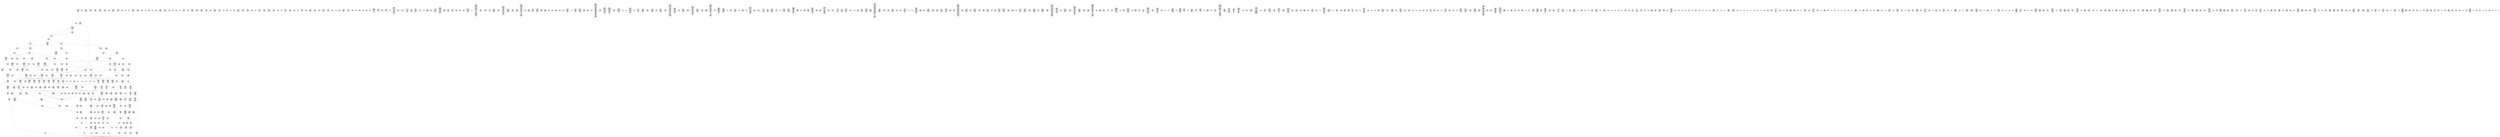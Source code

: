 /* Generated by GvGen v.1.0 (https://www.github.com/stricaud/gvgen) */

digraph G {
compound=true;
   node1 [label="[anywhere]"];
   node2 [label="# 0x0
PUSHX Data
PUSHX Data
MSTORE
CALLVALUE
ISZERO
PUSHX Data
JUMPI
"];
   node3 [label="# 0xc
PUSHX Data
REVERT
"];
   node4 [label="# 0x10
JUMPDEST
PUSHX LogicData
CALLDATASIZE
LT
PUSHX Data
JUMPI
"];
   node5 [label="# 0x1a
PUSHX Data
CALLDATALOAD
PUSHX BitData
SHR
PUSHX LogicData
GT
PUSHX Data
JUMPI
"];
   node6 [label="# 0x2b
PUSHX LogicData
GT
PUSHX Data
JUMPI
"];
   node7 [label="# 0x36
PUSHX LogicData
GT
PUSHX Data
JUMPI
"];
   node8 [label="# 0x41
PUSHX LogicData
EQ
PUSHX Data
JUMPI
"];
   node9 [label="# 0x4c
PUSHX LogicData
EQ
PUSHX Data
JUMPI
"];
   node10 [label="# 0x57
PUSHX LogicData
EQ
PUSHX Data
JUMPI
"];
   node11 [label="# 0x62
PUSHX LogicData
EQ
PUSHX Data
JUMPI
"];
   node12 [label="# 0x6d
PUSHX LogicData
EQ
PUSHX Data
JUMPI
"];
   node13 [label="# 0x78
PUSHX Data
JUMP
"];
   node14 [label="# 0x7c
JUMPDEST
PUSHX LogicData
EQ
PUSHX Data
JUMPI
"];
   node15 [label="# 0x88
PUSHX LogicData
EQ
PUSHX Data
JUMPI
"];
   node16 [label="# 0x93
PUSHX LogicData
EQ
PUSHX Data
JUMPI
"];
   node17 [label="# 0x9e
PUSHX LogicData
EQ
PUSHX Data
JUMPI
"];
   node18 [label="# 0xa9
PUSHX Data
JUMP
"];
   node19 [label="# 0xad
JUMPDEST
PUSHX LogicData
GT
PUSHX Data
JUMPI
"];
   node20 [label="# 0xb9
PUSHX LogicData
EQ
PUSHX Data
JUMPI
"];
   node21 [label="# 0xc4
PUSHX LogicData
EQ
PUSHX Data
JUMPI
"];
   node22 [label="# 0xcf
PUSHX LogicData
EQ
PUSHX Data
JUMPI
"];
   node23 [label="# 0xda
PUSHX LogicData
EQ
PUSHX Data
JUMPI
"];
   node24 [label="# 0xe5
PUSHX LogicData
EQ
PUSHX Data
JUMPI
"];
   node25 [label="# 0xf0
PUSHX Data
JUMP
"];
   node26 [label="# 0xf4
JUMPDEST
PUSHX LogicData
EQ
PUSHX Data
JUMPI
"];
   node27 [label="# 0x100
PUSHX LogicData
EQ
PUSHX Data
JUMPI
"];
   node28 [label="# 0x10b
PUSHX LogicData
EQ
PUSHX Data
JUMPI
"];
   node29 [label="# 0x116
PUSHX LogicData
EQ
PUSHX Data
JUMPI
"];
   node30 [label="# 0x121
PUSHX Data
JUMP
"];
   node31 [label="# 0x125
JUMPDEST
PUSHX LogicData
GT
PUSHX Data
JUMPI
"];
   node32 [label="# 0x131
PUSHX LogicData
GT
PUSHX Data
JUMPI
"];
   node33 [label="# 0x13c
PUSHX LogicData
EQ
PUSHX Data
JUMPI
"];
   node34 [label="# 0x147
PUSHX LogicData
EQ
PUSHX Data
JUMPI
"];
   node35 [label="# 0x152
PUSHX LogicData
EQ
PUSHX Data
JUMPI
"];
   node36 [label="# 0x15d
PUSHX LogicData
EQ
PUSHX Data
JUMPI
"];
   node37 [label="# 0x168
PUSHX LogicData
EQ
PUSHX Data
JUMPI
"];
   node38 [label="# 0x173
PUSHX Data
JUMP
"];
   node39 [label="# 0x177
JUMPDEST
PUSHX LogicData
EQ
PUSHX Data
JUMPI
"];
   node40 [label="# 0x183
PUSHX LogicData
EQ
PUSHX Data
JUMPI
"];
   node41 [label="# 0x18e
PUSHX LogicData
EQ
PUSHX Data
JUMPI
"];
   node42 [label="# 0x199
PUSHX LogicData
EQ
PUSHX Data
JUMPI
"];
   node43 [label="# 0x1a4
PUSHX Data
JUMP
"];
   node44 [label="# 0x1a8
JUMPDEST
PUSHX LogicData
GT
PUSHX Data
JUMPI
"];
   node45 [label="# 0x1b4
PUSHX LogicData
EQ
PUSHX Data
JUMPI
"];
   node46 [label="# 0x1bf
PUSHX LogicData
EQ
PUSHX Data
JUMPI
"];
   node47 [label="# 0x1ca
PUSHX LogicData
EQ
PUSHX Data
JUMPI
"];
   node48 [label="# 0x1d5
PUSHX LogicData
EQ
PUSHX Data
JUMPI
"];
   node49 [label="# 0x1e0
PUSHX LogicData
EQ
PUSHX Data
JUMPI
"];
   node50 [label="# 0x1eb
PUSHX Data
JUMP
"];
   node51 [label="# 0x1ef
JUMPDEST
PUSHX LogicData
EQ
PUSHX Data
JUMPI
"];
   node52 [label="# 0x1fb
PUSHX LogicData
EQ
PUSHX Data
JUMPI
"];
   node53 [label="# 0x206
PUSHX LogicData
EQ
PUSHX Data
JUMPI
"];
   node54 [label="# 0x211
PUSHX LogicData
EQ
PUSHX Data
JUMPI
"];
   node55 [label="# 0x21c
JUMPDEST
PUSHX Data
REVERT
"];
   node56 [label="# 0x221
JUMPDEST
PUSHX Data
PUSHX ArithData
CALLDATASIZE
SUB
ADD
PUSHX Data
PUSHX Data
JUMP
"];
   node57 [label="# 0x236
JUMPDEST
PUSHX Data
JUMP
"];
   node58 [label="# 0x23b
JUMPDEST
PUSHX MemData
MLOAD
PUSHX Data
PUSHX Data
JUMP
"];
   node59 [label="# 0x248
JUMPDEST
PUSHX MemData
MLOAD
SUB
RETURN
"];
   node60 [label="# 0x251
JUMPDEST
PUSHX Data
PUSHX Data
JUMP
"];
   node61 [label="# 0x259
JUMPDEST
PUSHX MemData
MLOAD
PUSHX Data
PUSHX Data
JUMP
"];
   node62 [label="# 0x266
JUMPDEST
PUSHX MemData
MLOAD
SUB
RETURN
"];
   node63 [label="# 0x26f
JUMPDEST
PUSHX Data
PUSHX Data
JUMP
"];
   node64 [label="# 0x277
JUMPDEST
PUSHX MemData
MLOAD
PUSHX Data
PUSHX Data
JUMP
"];
   node65 [label="# 0x284
JUMPDEST
PUSHX MemData
MLOAD
SUB
RETURN
"];
   node66 [label="# 0x28d
JUMPDEST
PUSHX Data
PUSHX ArithData
CALLDATASIZE
SUB
ADD
PUSHX Data
PUSHX Data
JUMP
"];
   node67 [label="# 0x2a2
JUMPDEST
PUSHX Data
JUMP
"];
   node68 [label="# 0x2a7
JUMPDEST
PUSHX MemData
MLOAD
PUSHX Data
PUSHX Data
JUMP
"];
   node69 [label="# 0x2b4
JUMPDEST
PUSHX MemData
MLOAD
SUB
RETURN
"];
   node70 [label="# 0x2bd
JUMPDEST
PUSHX Data
PUSHX ArithData
CALLDATASIZE
SUB
ADD
PUSHX Data
PUSHX Data
JUMP
"];
   node71 [label="# 0x2d2
JUMPDEST
PUSHX Data
JUMP
"];
   node72 [label="# 0x2d7
JUMPDEST
STOP
"];
   node73 [label="# 0x2d9
JUMPDEST
PUSHX Data
PUSHX Data
JUMP
"];
   node74 [label="# 0x2e1
JUMPDEST
STOP
"];
   node75 [label="# 0x2e3
JUMPDEST
PUSHX Data
PUSHX Data
JUMP
"];
   node76 [label="# 0x2eb
JUMPDEST
PUSHX MemData
MLOAD
PUSHX Data
PUSHX Data
JUMP
"];
   node77 [label="# 0x2f8
JUMPDEST
PUSHX MemData
MLOAD
SUB
RETURN
"];
   node78 [label="# 0x301
JUMPDEST
PUSHX Data
PUSHX ArithData
CALLDATASIZE
SUB
ADD
PUSHX Data
PUSHX Data
JUMP
"];
   node79 [label="# 0x316
JUMPDEST
PUSHX Data
JUMP
"];
   node80 [label="# 0x31b
JUMPDEST
STOP
"];
   node81 [label="# 0x31d
JUMPDEST
PUSHX Data
PUSHX ArithData
CALLDATASIZE
SUB
ADD
PUSHX Data
PUSHX Data
JUMP
"];
   node82 [label="# 0x332
JUMPDEST
PUSHX Data
JUMP
"];
   node83 [label="# 0x337
JUMPDEST
STOP
"];
   node84 [label="# 0x339
JUMPDEST
PUSHX Data
PUSHX ArithData
CALLDATASIZE
SUB
ADD
PUSHX Data
PUSHX Data
JUMP
"];
   node85 [label="# 0x34e
JUMPDEST
PUSHX Data
JUMP
"];
   node86 [label="# 0x353
JUMPDEST
PUSHX MemData
MLOAD
PUSHX Data
PUSHX Data
JUMP
"];
   node87 [label="# 0x360
JUMPDEST
PUSHX MemData
MLOAD
SUB
RETURN
"];
   node88 [label="# 0x369
JUMPDEST
PUSHX Data
PUSHX ArithData
CALLDATASIZE
SUB
ADD
PUSHX Data
PUSHX Data
JUMP
"];
   node89 [label="# 0x37e
JUMPDEST
PUSHX Data
JUMP
"];
   node90 [label="# 0x383
JUMPDEST
STOP
"];
   node91 [label="# 0x385
JUMPDEST
PUSHX Data
PUSHX ArithData
CALLDATASIZE
SUB
ADD
PUSHX Data
PUSHX Data
JUMP
"];
   node92 [label="# 0x39a
JUMPDEST
PUSHX Data
JUMP
"];
   node93 [label="# 0x39f
JUMPDEST
STOP
"];
   node94 [label="# 0x3a1
JUMPDEST
PUSHX Data
PUSHX Data
JUMP
"];
   node95 [label="# 0x3a9
JUMPDEST
PUSHX MemData
MLOAD
PUSHX Data
PUSHX Data
JUMP
"];
   node96 [label="# 0x3b6
JUMPDEST
PUSHX MemData
MLOAD
SUB
RETURN
"];
   node97 [label="# 0x3bf
JUMPDEST
PUSHX Data
PUSHX ArithData
CALLDATASIZE
SUB
ADD
PUSHX Data
PUSHX Data
JUMP
"];
   node98 [label="# 0x3d4
JUMPDEST
PUSHX Data
JUMP
"];
   node99 [label="# 0x3d9
JUMPDEST
PUSHX MemData
MLOAD
PUSHX Data
PUSHX Data
JUMP
"];
   node100 [label="# 0x3e6
JUMPDEST
PUSHX MemData
MLOAD
SUB
RETURN
"];
   node101 [label="# 0x3ef
JUMPDEST
PUSHX Data
PUSHX Data
JUMP
"];
   node102 [label="# 0x3f7
JUMPDEST
PUSHX MemData
MLOAD
PUSHX Data
PUSHX Data
JUMP
"];
   node103 [label="# 0x404
JUMPDEST
PUSHX MemData
MLOAD
SUB
RETURN
"];
   node104 [label="# 0x40d
JUMPDEST
PUSHX Data
PUSHX ArithData
CALLDATASIZE
SUB
ADD
PUSHX Data
PUSHX Data
JUMP
"];
   node105 [label="# 0x422
JUMPDEST
PUSHX Data
JUMP
"];
   node106 [label="# 0x427
JUMPDEST
PUSHX MemData
MLOAD
PUSHX Data
PUSHX Data
JUMP
"];
   node107 [label="# 0x434
JUMPDEST
PUSHX MemData
MLOAD
SUB
RETURN
"];
   node108 [label="# 0x43d
JUMPDEST
PUSHX Data
PUSHX Data
JUMP
"];
   node109 [label="# 0x445
JUMPDEST
STOP
"];
   node110 [label="# 0x447
JUMPDEST
PUSHX Data
PUSHX ArithData
CALLDATASIZE
SUB
ADD
PUSHX Data
PUSHX Data
JUMP
"];
   node111 [label="# 0x45c
JUMPDEST
PUSHX Data
JUMP
"];
   node112 [label="# 0x461
JUMPDEST
STOP
"];
   node113 [label="# 0x463
JUMPDEST
PUSHX Data
PUSHX ArithData
CALLDATASIZE
SUB
ADD
PUSHX Data
PUSHX Data
JUMP
"];
   node114 [label="# 0x478
JUMPDEST
PUSHX Data
JUMP
"];
   node115 [label="# 0x47d
JUMPDEST
PUSHX MemData
MLOAD
PUSHX Data
PUSHX Data
JUMP
"];
   node116 [label="# 0x48a
JUMPDEST
PUSHX MemData
MLOAD
SUB
RETURN
"];
   node117 [label="# 0x493
JUMPDEST
PUSHX Data
PUSHX Data
JUMP
"];
   node118 [label="# 0x49b
JUMPDEST
PUSHX MemData
MLOAD
PUSHX Data
PUSHX Data
JUMP
"];
   node119 [label="# 0x4a8
JUMPDEST
PUSHX MemData
MLOAD
SUB
RETURN
"];
   node120 [label="# 0x4b1
JUMPDEST
PUSHX Data
PUSHX ArithData
CALLDATASIZE
SUB
ADD
PUSHX Data
PUSHX Data
JUMP
"];
   node121 [label="# 0x4c6
JUMPDEST
PUSHX Data
JUMP
"];
   node122 [label="# 0x4cb
JUMPDEST
STOP
"];
   node123 [label="# 0x4cd
JUMPDEST
PUSHX Data
PUSHX Data
JUMP
"];
   node124 [label="# 0x4d5
JUMPDEST
PUSHX MemData
MLOAD
PUSHX Data
PUSHX Data
JUMP
"];
   node125 [label="# 0x4e2
JUMPDEST
PUSHX MemData
MLOAD
SUB
RETURN
"];
   node126 [label="# 0x4eb
JUMPDEST
PUSHX Data
PUSHX Data
JUMP
"];
   node127 [label="# 0x4f3
JUMPDEST
PUSHX MemData
MLOAD
PUSHX Data
PUSHX Data
JUMP
"];
   node128 [label="# 0x500
JUMPDEST
PUSHX MemData
MLOAD
SUB
RETURN
"];
   node129 [label="# 0x509
JUMPDEST
PUSHX Data
PUSHX Data
JUMP
"];
   node130 [label="# 0x511
JUMPDEST
PUSHX MemData
MLOAD
PUSHX Data
PUSHX Data
JUMP
"];
   node131 [label="# 0x51e
JUMPDEST
PUSHX MemData
MLOAD
SUB
RETURN
"];
   node132 [label="# 0x527
JUMPDEST
PUSHX Data
PUSHX ArithData
CALLDATASIZE
SUB
ADD
PUSHX Data
PUSHX Data
JUMP
"];
   node133 [label="# 0x53c
JUMPDEST
PUSHX Data
JUMP
"];
   node134 [label="# 0x541
JUMPDEST
STOP
"];
   node135 [label="# 0x543
JUMPDEST
PUSHX Data
PUSHX Data
JUMP
"];
   node136 [label="# 0x54b
JUMPDEST
PUSHX MemData
MLOAD
PUSHX Data
PUSHX Data
JUMP
"];
   node137 [label="# 0x558
JUMPDEST
PUSHX MemData
MLOAD
SUB
RETURN
"];
   node138 [label="# 0x561
JUMPDEST
PUSHX Data
PUSHX Data
JUMP
"];
   node139 [label="# 0x569
JUMPDEST
PUSHX MemData
MLOAD
PUSHX Data
PUSHX Data
JUMP
"];
   node140 [label="# 0x576
JUMPDEST
PUSHX MemData
MLOAD
SUB
RETURN
"];
   node141 [label="# 0x57f
JUMPDEST
PUSHX Data
PUSHX ArithData
CALLDATASIZE
SUB
ADD
PUSHX Data
PUSHX Data
JUMP
"];
   node142 [label="# 0x594
JUMPDEST
PUSHX Data
JUMP
"];
   node143 [label="# 0x599
JUMPDEST
STOP
"];
   node144 [label="# 0x59b
JUMPDEST
PUSHX Data
PUSHX Data
JUMP
"];
   node145 [label="# 0x5a3
JUMPDEST
PUSHX MemData
MLOAD
PUSHX Data
PUSHX Data
JUMP
"];
   node146 [label="# 0x5b0
JUMPDEST
PUSHX MemData
MLOAD
SUB
RETURN
"];
   node147 [label="# 0x5b9
JUMPDEST
PUSHX Data
PUSHX ArithData
CALLDATASIZE
SUB
ADD
PUSHX Data
PUSHX Data
JUMP
"];
   node148 [label="# 0x5ce
JUMPDEST
PUSHX Data
JUMP
"];
   node149 [label="# 0x5d3
JUMPDEST
PUSHX MemData
MLOAD
PUSHX Data
PUSHX Data
JUMP
"];
   node150 [label="# 0x5e0
JUMPDEST
PUSHX MemData
MLOAD
SUB
RETURN
"];
   node151 [label="# 0x5e9
JUMPDEST
PUSHX Data
PUSHX ArithData
CALLDATASIZE
SUB
ADD
PUSHX Data
PUSHX Data
JUMP
"];
   node152 [label="# 0x5fe
JUMPDEST
PUSHX Data
JUMP
"];
   node153 [label="# 0x603
JUMPDEST
PUSHX MemData
MLOAD
PUSHX Data
PUSHX Data
JUMP
"];
   node154 [label="# 0x610
JUMPDEST
PUSHX MemData
MLOAD
SUB
RETURN
"];
   node155 [label="# 0x619
JUMPDEST
PUSHX Data
PUSHX ArithData
CALLDATASIZE
SUB
ADD
PUSHX Data
PUSHX Data
JUMP
"];
   node156 [label="# 0x62e
JUMPDEST
PUSHX Data
JUMP
"];
   node157 [label="# 0x633
JUMPDEST
STOP
"];
   node158 [label="# 0x635
JUMPDEST
PUSHX Data
PUSHX ArithData
CALLDATASIZE
SUB
ADD
PUSHX Data
PUSHX Data
JUMP
"];
   node159 [label="# 0x64a
JUMPDEST
PUSHX Data
JUMP
"];
   node160 [label="# 0x64f
JUMPDEST
PUSHX MemData
MLOAD
PUSHX Data
PUSHX Data
JUMP
"];
   node161 [label="# 0x65c
JUMPDEST
PUSHX MemData
MLOAD
SUB
RETURN
"];
   node162 [label="# 0x665
JUMPDEST
PUSHX Data
PUSHX ArithData
CALLDATASIZE
SUB
ADD
PUSHX Data
PUSHX Data
JUMP
"];
   node163 [label="# 0x67a
JUMPDEST
PUSHX Data
JUMP
"];
   node164 [label="# 0x67f
JUMPDEST
STOP
"];
   node165 [label="# 0x681
JUMPDEST
PUSHX Data
PUSHX ArithData
CALLDATASIZE
SUB
ADD
PUSHX Data
PUSHX Data
JUMP
"];
   node166 [label="# 0x696
JUMPDEST
PUSHX Data
JUMP
"];
   node167 [label="# 0x69b
JUMPDEST
STOP
"];
   node168 [label="# 0x69d
JUMPDEST
PUSHX Data
PUSHX ArithData
CALLDATASIZE
SUB
ADD
PUSHX Data
PUSHX Data
JUMP
"];
   node169 [label="# 0x6b2
JUMPDEST
PUSHX Data
JUMP
"];
   node170 [label="# 0x6b7
JUMPDEST
STOP
"];
   node171 [label="# 0x6b9
JUMPDEST
PUSHX Data
PUSHX BitData
PUSHX BitData
SHL
PUSHX BitData
NOT
AND
EQ
PUSHX Data
JUMPI
"];
   node172 [label="# 0x6ea
PUSHX BitData
PUSHX BitData
SHL
PUSHX BitData
NOT
AND
EQ
"];
   node173 [label="# 0x714
JUMPDEST
PUSHX Data
JUMPI
"];
   node174 [label="# 0x71a
PUSHX BitData
PUSHX BitData
SHL
PUSHX BitData
NOT
AND
EQ
"];
   node175 [label="# 0x744
JUMPDEST
JUMP
"];
   node176 [label="# 0x74b
JUMPDEST
PUSHX StorData
SLOAD
JUMP
"];
   node177 [label="# 0x751
JUMPDEST
PUSHX Data
PUSHX StorData
SLOAD
PUSHX Data
PUSHX Data
JUMP
"];
   node178 [label="# 0x760
JUMPDEST
PUSHX ArithData
ADD
PUSHX ArithData
DIV
MUL
PUSHX ArithData
ADD
PUSHX MemData
MLOAD
ADD
PUSHX Data
MSTORE
MSTORE
PUSHX ArithData
ADD
SLOAD
PUSHX Data
PUSHX Data
JUMP
"];
   node179 [label="# 0x78c
JUMPDEST
ISZERO
PUSHX Data
JUMPI
"];
   node180 [label="# 0x793
PUSHX LogicData
LT
PUSHX Data
JUMPI
"];
   node181 [label="# 0x79b
PUSHX ArithData
SLOAD
DIV
MUL
MSTORE
PUSHX ArithData
ADD
PUSHX Data
JUMP
"];
   node182 [label="# 0x7ae
JUMPDEST
ADD
PUSHX Data
MSTORE
PUSHX Data
PUSHX Data
SHA3
"];
   node183 [label="# 0x7bc
JUMPDEST
SLOAD
MSTORE
PUSHX ArithData
ADD
PUSHX ArithData
ADD
GT
PUSHX Data
JUMPI
"];
   node184 [label="# 0x7d0
SUB
PUSHX BitData
AND
ADD
"];
   node185 [label="# 0x7d9
JUMPDEST
JUMP
"];
   node186 [label="# 0x7e3
JUMPDEST
PUSHX Data
PUSHX Data
PUSHX Data
JUMP
"];
   node187 [label="# 0x7ee
JUMPDEST
PUSHX Data
JUMPI
"];
   node188 [label="# 0x7f3
PUSHX MemData
MLOAD
PUSHX Data
MSTORE
PUSHX ArithData
ADD
PUSHX MemData
MLOAD
SUB
REVERT
"];
   node189 [label="# 0x824
JUMPDEST
PUSHX Data
PUSHX ArithData
MSTORE
PUSHX ArithData
ADD
MSTORE
PUSHX ArithData
ADD
PUSHX Data
SHA3
PUSHX ArithData
SLOAD
PUSHX ArithData
EXP
DIV
PUSHX BitData
AND
JUMP
"];
   node190 [label="# 0x85f
JUMPDEST
PUSHX Data
PUSHX Data
PUSHX Data
JUMP
"];
   node191 [label="# 0x86a
JUMPDEST
PUSHX BitData
AND
PUSHX Data
PUSHX Data
JUMP
"];
   node192 [label="# 0x88b
JUMPDEST
PUSHX BitData
AND
EQ
PUSHX Data
JUMPI
"];
   node193 [label="# 0x8a7
PUSHX Data
PUSHX Data
PUSHX Data
JUMP
"];
   node194 [label="# 0x8b2
JUMPDEST
PUSHX Data
JUMP
"];
   node195 [label="# 0x8b7
JUMPDEST
PUSHX Data
JUMPI
"];
   node196 [label="# 0x8bc
PUSHX MemData
MLOAD
PUSHX Data
MSTORE
PUSHX ArithData
ADD
PUSHX MemData
MLOAD
SUB
REVERT
"];
   node197 [label="# 0x8ed
JUMPDEST
"];
   node198 [label="# 0x8ee
JUMPDEST
PUSHX Data
PUSHX ArithData
MSTORE
PUSHX ArithData
ADD
MSTORE
PUSHX ArithData
ADD
PUSHX Data
SHA3
PUSHX ArithData
PUSHX ArithData
EXP
SLOAD
PUSHX ArithData
MUL
NOT
AND
PUSHX BitData
AND
MUL
OR
SSTORE
PUSHX BitData
AND
PUSHX BitData
AND
PUSHX Data
PUSHX MemData
MLOAD
PUSHX MemData
MLOAD
SUB
LOGX
JUMP
"];
   node199 [label="# 0x9a0
JUMPDEST
CALLER
PUSHX BitData
AND
ORIGIN
PUSHX BitData
AND
EQ
PUSHX Data
JUMPI
"];
   node200 [label="# 0x9d4
PUSHX MemData
MLOAD
PUSHX Data
MSTORE
PUSHX ArithData
ADD
PUSHX Data
PUSHX Data
JUMP
"];
   node201 [label="# 0xa05
JUMPDEST
PUSHX MemData
MLOAD
SUB
REVERT
"];
   node202 [label="# 0xa0e
JUMPDEST
PUSHX StorData
SLOAD
TIMESTAMP
LT
ISZERO
PUSHX Data
JUMPI
"];
   node203 [label="# 0xa19
PUSHX MemData
MLOAD
PUSHX Data
MSTORE
PUSHX ArithData
ADD
PUSHX Data
PUSHX Data
JUMP
"];
   node204 [label="# 0xa4a
JUMPDEST
PUSHX MemData
MLOAD
SUB
REVERT
"];
   node205 [label="# 0xa53
JUMPDEST
PUSHX StorData
SLOAD
PUSHX Data
PUSHX StorData
SLOAD
PUSHX Data
PUSHX Data
JUMP
"];
   node206 [label="# 0xa65
JUMPDEST
LT
PUSHX Data
JUMPI
"];
   node207 [label="# 0xa6b
PUSHX MemData
MLOAD
PUSHX Data
MSTORE
PUSHX ArithData
ADD
PUSHX Data
PUSHX Data
JUMP
"];
   node208 [label="# 0xa9c
JUMPDEST
PUSHX MemData
MLOAD
SUB
REVERT
"];
   node209 [label="# 0xaa5
JUMPDEST
PUSHX Data
PUSHX ArithData
CALLER
PUSHX BitData
AND
PUSHX BitData
AND
MSTORE
PUSHX ArithData
ADD
MSTORE
PUSHX ArithData
ADD
PUSHX Data
SHA3
PUSHX ArithData
SLOAD
PUSHX ArithData
EXP
DIV
PUSHX BitData
AND
ISZERO
PUSHX Data
JUMPI
"];
   node210 [label="# 0xaf8
PUSHX MemData
MLOAD
PUSHX Data
MSTORE
PUSHX ArithData
ADD
PUSHX Data
PUSHX Data
JUMP
"];
   node211 [label="# 0xb29
JUMPDEST
PUSHX MemData
MLOAD
SUB
REVERT
"];
   node212 [label="# 0xb32
JUMPDEST
PUSHX Data
CALLER
PUSHX Data
PUSHX Data
JUMP
"];
   node213 [label="# 0xb3d
JUMPDEST
PUSHX LogicData
PUSHX Data
PUSHX ArithData
CALLER
PUSHX BitData
AND
PUSHX BitData
AND
MSTORE
PUSHX ArithData
ADD
MSTORE
PUSHX ArithData
ADD
PUSHX Data
SHA3
PUSHX ArithData
PUSHX ArithData
EXP
SLOAD
PUSHX ArithData
MUL
NOT
AND
ISZERO
ISZERO
MUL
OR
SSTORE
PUSHX StorData
PUSHX Data
SLOAD
PUSHX Data
PUSHX Data
JUMP
"];
   node214 [label="# 0xba8
JUMPDEST
SSTORE
JUMP
"];
   node215 [label="# 0xbaf
JUMPDEST
PUSHX Data
PUSHX Data
PUSHX Data
JUMP
"];
   node216 [label="# 0xbb9
JUMPDEST
PUSHX StorData
SLOAD
PUSHX StorData
SLOAD
SUB
SUB
JUMP
"];
   node217 [label="# 0xbc6
JUMPDEST
PUSHX Data
PUSHX Data
PUSHX Data
JUMP
"];
   node218 [label="# 0xbd1
JUMPDEST
PUSHX BitData
AND
PUSHX BitData
AND
EQ
PUSHX Data
JUMPI
"];
   node219 [label="# 0xc07
PUSHX MemData
MLOAD
PUSHX Data
MSTORE
PUSHX ArithData
ADD
PUSHX MemData
MLOAD
SUB
REVERT
"];
   node220 [label="# 0xc38
JUMPDEST
PUSHX Data
PUSHX Data
PUSHX Data
JUMP
"];
   node221 [label="# 0xc44
JUMPDEST
PUSHX Data
PUSHX Data
PUSHX Data
JUMP
"];
   node222 [label="# 0xc55
JUMPDEST
PUSHX Data
JUMP
"];
   node223 [label="# 0xc5a
JUMPDEST
PUSHX Data
JUMPI
"];
   node224 [label="# 0xc5f
PUSHX Data
PUSHX Data
PUSHX Data
JUMP
"];
   node225 [label="# 0xc6a
JUMPDEST
PUSHX Data
JUMP
"];
   node226 [label="# 0xc6f
JUMPDEST
PUSHX Data
JUMPI
"];
   node227 [label="# 0xc74
PUSHX MemData
MLOAD
PUSHX Data
MSTORE
PUSHX ArithData
ADD
PUSHX MemData
MLOAD
SUB
REVERT
"];
   node228 [label="# 0xca5
JUMPDEST
"];
   node229 [label="# 0xca6
JUMPDEST
PUSHX BitData
PUSHX BitData
AND
PUSHX BitData
AND
SUB
PUSHX Data
JUMPI
"];
   node230 [label="# 0xcdb
PUSHX MemData
MLOAD
PUSHX Data
MSTORE
PUSHX ArithData
ADD
PUSHX MemData
MLOAD
SUB
REVERT
"];
   node231 [label="# 0xd0c
JUMPDEST
PUSHX Data
PUSHX Data
PUSHX Data
JUMP
"];
   node232 [label="# 0xd19
JUMPDEST
ISZERO
PUSHX Data
JUMPI
"];
   node233 [label="# 0xd20
PUSHX Data
SSTORE
"];
   node234 [label="# 0xd24
JUMPDEST
PUSHX Data
PUSHX ArithData
PUSHX BitData
AND
PUSHX BitData
AND
MSTORE
PUSHX ArithData
ADD
MSTORE
PUSHX ArithData
ADD
PUSHX Data
SHA3
PUSHX Data
SLOAD
PUSHX ArithData
SUB
SSTORE
PUSHX Data
PUSHX ArithData
PUSHX BitData
AND
PUSHX BitData
AND
MSTORE
PUSHX ArithData
ADD
MSTORE
PUSHX ArithData
ADD
PUSHX Data
SHA3
PUSHX Data
SLOAD
PUSHX ArithData
ADD
SSTORE
PUSHX Data
PUSHX Data
PUSHX Data
JUMP
"];
   node235 [label="# 0xdce
JUMPDEST
PUSHX BitData
OR
PUSHX Data
JUMP
"];
   node236 [label="# 0xdf2
JUMPDEST
PUSHX Data
PUSHX ArithData
MSTORE
PUSHX ArithData
ADD
MSTORE
PUSHX ArithData
ADD
PUSHX Data
SHA3
SSTORE
PUSHX ArithData
PUSHX BitData
AND
SUB
PUSHX Data
JUMPI
"];
   node237 [label="# 0xe31
PUSHX Data
PUSHX ArithData
ADD
PUSHX ArithData
PUSHX Data
PUSHX ArithData
MSTORE
PUSHX ArithData
ADD
MSTORE
PUSHX ArithData
ADD
PUSHX Data
SHA3
SLOAD
SUB
PUSHX Data
JUMPI
"];
   node238 [label="# 0xe54
PUSHX StorData
SLOAD
EQ
PUSHX Data
JUMPI
"];
   node239 [label="# 0xe5d
PUSHX Data
PUSHX ArithData
MSTORE
PUSHX ArithData
ADD
MSTORE
PUSHX ArithData
ADD
PUSHX Data
SHA3
SSTORE
"];
   node240 [label="# 0xe75
JUMPDEST
"];
   node241 [label="# 0xe76
JUMPDEST
"];
   node242 [label="# 0xe78
JUMPDEST
PUSHX BitData
AND
PUSHX BitData
AND
PUSHX Data
PUSHX MemData
MLOAD
PUSHX MemData
MLOAD
SUB
LOGX
PUSHX Data
PUSHX Data
PUSHX Data
JUMP
"];
   node243 [label="# 0xee0
JUMPDEST
JUMP
"];
   node244 [label="# 0xee8
JUMPDEST
PUSHX StorData
SLOAD
TIMESTAMP
LT
ISZERO
PUSHX Data
JUMPI
"];
   node245 [label="# 0xef3
PUSHX MemData
MLOAD
PUSHX Data
MSTORE
PUSHX ArithData
ADD
PUSHX Data
PUSHX Data
JUMP
"];
   node246 [label="# 0xf24
JUMPDEST
PUSHX MemData
MLOAD
SUB
REVERT
"];
   node247 [label="# 0xf2d
JUMPDEST
PUSHX StorData
SLOAD
PUSHX Data
PUSHX StorData
SLOAD
PUSHX Data
PUSHX Data
JUMP
"];
   node248 [label="# 0xf3f
JUMPDEST
LT
PUSHX Data
JUMPI
"];
   node249 [label="# 0xf45
PUSHX MemData
MLOAD
PUSHX Data
MSTORE
PUSHX ArithData
ADD
PUSHX Data
PUSHX Data
JUMP
"];
   node250 [label="# 0xf76
JUMPDEST
PUSHX MemData
MLOAD
SUB
REVERT
"];
   node251 [label="# 0xf7f
JUMPDEST
PUSHX Data
PUSHX ArithData
MUL
PUSHX ArithData
ADD
PUSHX MemData
MLOAD
ADD
PUSHX Data
MSTORE
MSTORE
PUSHX ArithData
ADD
PUSHX ArithData
MUL
CALLDATACOPY
PUSHX Data
ADD
MSTORE
PUSHX BitData
NOT
PUSHX ArithData
ADD
AND
ADD
PUSHX StorData
SLOAD
CALLER
PUSHX MemData
MLOAD
PUSHX ArithData
ADD
PUSHX Data
PUSHX Data
JUMP
"];
   node252 [label="# 0xfd8
JUMPDEST
PUSHX MemData
MLOAD
PUSHX ArithData
SUB
SUB
MSTORE
PUSHX Data
MSTORE
MLOAD
PUSHX ArithData
ADD
SHA3
PUSHX Data
JUMP
"];
   node253 [label="# 0xff3
JUMPDEST
PUSHX Data
JUMPI
"];
   node254 [label="# 0xff8
PUSHX MemData
MLOAD
PUSHX Data
MSTORE
PUSHX ArithData
ADD
PUSHX Data
PUSHX Data
JUMP
"];
   node255 [label="# 0x1029
JUMPDEST
PUSHX MemData
MLOAD
SUB
REVERT
"];
   node256 [label="# 0x1032
JUMPDEST
PUSHX Data
PUSHX ArithData
CALLER
PUSHX BitData
AND
PUSHX BitData
AND
MSTORE
PUSHX ArithData
ADD
MSTORE
PUSHX ArithData
ADD
PUSHX Data
SHA3
PUSHX ArithData
SLOAD
PUSHX ArithData
EXP
DIV
PUSHX BitData
AND
ISZERO
PUSHX Data
JUMPI
"];
   node257 [label="# 0x1085
PUSHX MemData
MLOAD
PUSHX Data
MSTORE
PUSHX ArithData
ADD
PUSHX Data
PUSHX Data
JUMP
"];
   node258 [label="# 0x10b6
JUMPDEST
PUSHX MemData
MLOAD
SUB
REVERT
"];
   node259 [label="# 0x10bf
JUMPDEST
PUSHX Data
CALLER
PUSHX Data
PUSHX Data
JUMP
"];
   node260 [label="# 0x10ca
JUMPDEST
PUSHX LogicData
PUSHX Data
PUSHX ArithData
CALLER
PUSHX BitData
AND
PUSHX BitData
AND
MSTORE
PUSHX ArithData
ADD
MSTORE
PUSHX ArithData
ADD
PUSHX Data
SHA3
PUSHX ArithData
PUSHX ArithData
EXP
SLOAD
PUSHX ArithData
MUL
NOT
AND
ISZERO
ISZERO
MUL
OR
SSTORE
PUSHX StorData
PUSHX Data
SLOAD
PUSHX Data
PUSHX Data
JUMP
"];
   node261 [label="# 0x1135
JUMPDEST
SSTORE
JUMP
"];
   node262 [label="# 0x113e
JUMPDEST
PUSHX Data
PUSHX Data
MSTORE
PUSHX Data
MSTORE
PUSHX Data
PUSHX Data
SHA3
PUSHX ArithData
SLOAD
PUSHX ArithData
EXP
DIV
PUSHX BitData
AND
JUMP
"];
   node263 [label="# 0x115e
JUMPDEST
PUSHX Data
PUSHX MemData
MLOAD
PUSHX ArithData
ADD
PUSHX Data
MSTORE
PUSHX Data
MSTORE
PUSHX Data
JUMP
"];
   node264 [label="# 0x1179
JUMPDEST
JUMP
"];
   node265 [label="# 0x117e
JUMPDEST
PUSHX Data
PUSHX Data
JUMP
"];
   node266 [label="# 0x1186
JUMPDEST
PUSHX Data
MLOAD
PUSHX ArithData
ADD
PUSHX Data
PUSHX Data
JUMP
"];
   node267 [label="# 0x119c
JUMPDEST
JUMP
"];
   node268 [label="# 0x11a0
JUMPDEST
PUSHX StorData
SLOAD
JUMP
"];
   node269 [label="# 0x11a6
JUMPDEST
PUSHX Data
PUSHX Data
PUSHX Data
JUMP
"];
   node270 [label="# 0x11b1
JUMPDEST
JUMP
"];
   node271 [label="# 0x11b8
JUMPDEST
PUSHX StorData
SLOAD
PUSHX Data
PUSHX Data
JUMP
"];
   node272 [label="# 0x11c5
JUMPDEST
PUSHX ArithData
ADD
PUSHX ArithData
DIV
MUL
PUSHX ArithData
ADD
PUSHX MemData
MLOAD
ADD
PUSHX Data
MSTORE
MSTORE
PUSHX ArithData
ADD
SLOAD
PUSHX Data
PUSHX Data
JUMP
"];
   node273 [label="# 0x11f1
JUMPDEST
ISZERO
PUSHX Data
JUMPI
"];
   node274 [label="# 0x11f8
PUSHX LogicData
LT
PUSHX Data
JUMPI
"];
   node275 [label="# 0x1200
PUSHX ArithData
SLOAD
DIV
MUL
MSTORE
PUSHX ArithData
ADD
PUSHX Data
JUMP
"];
   node276 [label="# 0x1213
JUMPDEST
ADD
PUSHX Data
MSTORE
PUSHX Data
PUSHX Data
SHA3
"];
   node277 [label="# 0x1221
JUMPDEST
SLOAD
MSTORE
PUSHX ArithData
ADD
PUSHX ArithData
ADD
GT
PUSHX Data
JUMPI
"];
   node278 [label="# 0x1235
SUB
PUSHX BitData
AND
ADD
"];
   node279 [label="# 0x123e
JUMPDEST
JUMP
"];
   node280 [label="# 0x1246
JUMPDEST
PUSHX BitData
PUSHX BitData
AND
PUSHX BitData
AND
SUB
PUSHX Data
JUMPI
"];
   node281 [label="# 0x127c
PUSHX MemData
MLOAD
PUSHX Data
MSTORE
PUSHX ArithData
ADD
PUSHX MemData
MLOAD
SUB
REVERT
"];
   node282 [label="# 0x12ad
JUMPDEST
PUSHX BitData
PUSHX Data
PUSHX ArithData
PUSHX BitData
AND
PUSHX BitData
AND
MSTORE
PUSHX ArithData
ADD
MSTORE
PUSHX ArithData
ADD
PUSHX Data
SHA3
SLOAD
AND
JUMP
"];
   node283 [label="# 0x12fe
JUMPDEST
PUSHX Data
PUSHX Data
JUMP
"];
   node284 [label="# 0x1306
JUMPDEST
PUSHX Data
PUSHX Data
PUSHX Data
JUMP
"];
   node285 [label="# 0x1310
JUMPDEST
JUMP
"];
   node286 [label="# 0x1312
JUMPDEST
PUSHX Data
PUSHX Data
JUMP
"];
   node287 [label="# 0x131a
JUMPDEST
PUSHX Data
SSTORE
PUSHX Data
SSTORE
JUMP
"];
   node288 [label="# 0x132c
JUMPDEST
PUSHX Data
PUSHX Data
MSTORE
PUSHX Data
MSTORE
PUSHX Data
PUSHX Data
SHA3
PUSHX ArithData
SLOAD
PUSHX ArithData
EXP
DIV
PUSHX BitData
AND
JUMP
"];
   node289 [label="# 0x134c
JUMPDEST
PUSHX StorData
SLOAD
JUMP
"];
   node290 [label="# 0x1352
JUMPDEST
PUSHX Data
PUSHX Data
JUMP
"];
   node291 [label="# 0x135a
JUMPDEST
PUSHX Data
SSTORE
JUMP
"];
   node292 [label="# 0x1364
JUMPDEST
PUSHX Data
PUSHX StorData
PUSHX ArithData
SLOAD
PUSHX ArithData
EXP
DIV
PUSHX BitData
AND
JUMP
"];
   node293 [label="# 0x138e
JUMPDEST
PUSHX StorData
SLOAD
JUMP
"];
   node294 [label="# 0x1394
JUMPDEST
PUSHX Data
PUSHX StorData
SLOAD
PUSHX Data
PUSHX Data
JUMP
"];
   node295 [label="# 0x13a3
JUMPDEST
PUSHX ArithData
ADD
PUSHX ArithData
DIV
MUL
PUSHX ArithData
ADD
PUSHX MemData
MLOAD
ADD
PUSHX Data
MSTORE
MSTORE
PUSHX ArithData
ADD
SLOAD
PUSHX Data
PUSHX Data
JUMP
"];
   node296 [label="# 0x13cf
JUMPDEST
ISZERO
PUSHX Data
JUMPI
"];
   node297 [label="# 0x13d6
PUSHX LogicData
LT
PUSHX Data
JUMPI
"];
   node298 [label="# 0x13de
PUSHX ArithData
SLOAD
DIV
MUL
MSTORE
PUSHX ArithData
ADD
PUSHX Data
JUMP
"];
   node299 [label="# 0x13f1
JUMPDEST
ADD
PUSHX Data
MSTORE
PUSHX Data
PUSHX Data
SHA3
"];
   node300 [label="# 0x13ff
JUMPDEST
SLOAD
MSTORE
PUSHX ArithData
ADD
PUSHX ArithData
ADD
GT
PUSHX Data
JUMPI
"];
   node301 [label="# 0x1413
SUB
PUSHX BitData
AND
ADD
"];
   node302 [label="# 0x141c
JUMPDEST
JUMP
"];
   node303 [label="# 0x1426
JUMPDEST
PUSHX Data
PUSHX Data
JUMP
"];
   node304 [label="# 0x142e
JUMPDEST
PUSHX BitData
AND
PUSHX BitData
AND
SUB
PUSHX Data
JUMPI
"];
   node305 [label="# 0x1461
PUSHX MemData
MLOAD
PUSHX Data
MSTORE
PUSHX ArithData
ADD
PUSHX MemData
MLOAD
SUB
REVERT
"];
   node306 [label="# 0x1492
JUMPDEST
PUSHX Data
PUSHX Data
PUSHX Data
PUSHX Data
JUMP
"];
   node307 [label="# 0x149f
JUMPDEST
PUSHX BitData
AND
PUSHX BitData
AND
MSTORE
PUSHX ArithData
ADD
MSTORE
PUSHX ArithData
ADD
PUSHX Data
SHA3
PUSHX ArithData
PUSHX BitData
AND
PUSHX BitData
AND
MSTORE
PUSHX ArithData
ADD
MSTORE
PUSHX ArithData
ADD
PUSHX Data
SHA3
PUSHX ArithData
PUSHX ArithData
EXP
SLOAD
PUSHX ArithData
MUL
NOT
AND
ISZERO
ISZERO
MUL
OR
SSTORE
PUSHX BitData
AND
PUSHX Data
PUSHX Data
JUMP
"];
   node308 [label="# 0x154c
JUMPDEST
PUSHX BitData
AND
PUSHX Data
PUSHX MemData
MLOAD
PUSHX Data
PUSHX Data
JUMP
"];
   node309 [label="# 0x1591
JUMPDEST
PUSHX MemData
MLOAD
SUB
LOGX
JUMP
"];
   node310 [label="# 0x159d
JUMPDEST
PUSHX StorData
SLOAD
JUMP
"];
   node311 [label="# 0x15a3
JUMPDEST
PUSHX StorData
SLOAD
JUMP
"];
   node312 [label="# 0x15a9
JUMPDEST
PUSHX Data
PUSHX Data
JUMP
"];
   node313 [label="# 0x15b4
JUMPDEST
PUSHX LogicData
PUSHX BitData
AND
EXTCODESIZE
EQ
PUSHX Data
JUMPI
"];
   node314 [label="# 0x15d4
PUSHX Data
PUSHX Data
JUMP
"];
   node315 [label="# 0x15df
JUMPDEST
PUSHX Data
JUMPI
"];
   node316 [label="# 0x15e4
PUSHX MemData
MLOAD
PUSHX Data
MSTORE
PUSHX ArithData
ADD
PUSHX MemData
MLOAD
SUB
REVERT
"];
   node317 [label="# 0x1615
JUMPDEST
"];
   node318 [label="# 0x1616
JUMPDEST
JUMP
"];
   node319 [label="# 0x161c
JUMPDEST
PUSHX StorData
PUSHX ArithData
SLOAD
PUSHX ArithData
EXP
DIV
PUSHX BitData
AND
JUMP
"];
   node320 [label="# 0x162f
JUMPDEST
PUSHX Data
PUSHX Data
MSTORE
PUSHX Data
MSTORE
PUSHX Data
PUSHX Data
SHA3
PUSHX ArithData
SLOAD
PUSHX ArithData
EXP
DIV
PUSHX BitData
AND
JUMP
"];
   node321 [label="# 0x164f
JUMPDEST
PUSHX Data
PUSHX Data
PUSHX Data
JUMP
"];
   node322 [label="# 0x165a
JUMPDEST
PUSHX Data
JUMPI
"];
   node323 [label="# 0x165f
PUSHX MemData
MLOAD
PUSHX Data
MSTORE
PUSHX ArithData
ADD
PUSHX Data
PUSHX Data
JUMP
"];
   node324 [label="# 0x1690
JUMPDEST
PUSHX MemData
MLOAD
SUB
REVERT
"];
   node325 [label="# 0x1699
JUMPDEST
PUSHX Data
PUSHX Data
PUSHX Data
JUMP
"];
   node326 [label="# 0x16a4
JUMPDEST
PUSHX MemData
MLOAD
PUSHX ArithData
ADD
PUSHX Data
PUSHX Data
JUMP
"];
   node327 [label="# 0x16b5
JUMPDEST
PUSHX MemData
MLOAD
PUSHX ArithData
SUB
SUB
MSTORE
PUSHX Data
MSTORE
JUMP
"];
   node328 [label="# 0x16cb
JUMPDEST
PUSHX Data
PUSHX Data
JUMP
"];
   node329 [label="# 0x16d3
JUMPDEST
PUSHX Data
SSTORE
JUMP
"];
   node330 [label="# 0x16dd
JUMPDEST
PUSHX Data
PUSHX Data
PUSHX ArithData
PUSHX BitData
AND
PUSHX BitData
AND
MSTORE
PUSHX ArithData
ADD
MSTORE
PUSHX ArithData
ADD
PUSHX Data
SHA3
PUSHX ArithData
PUSHX BitData
AND
PUSHX BitData
AND
MSTORE
PUSHX ArithData
ADD
MSTORE
PUSHX ArithData
ADD
PUSHX Data
SHA3
PUSHX ArithData
SLOAD
PUSHX ArithData
EXP
DIV
PUSHX BitData
AND
JUMP
"];
   node331 [label="# 0x1771
JUMPDEST
PUSHX Data
PUSHX Data
JUMP
"];
   node332 [label="# 0x1779
JUMPDEST
PUSHX StorData
SLOAD
PUSHX StorData
SLOAD
PUSHX Data
PUSHX Data
JUMP
"];
   node333 [label="# 0x178a
JUMPDEST
LT
PUSHX Data
JUMPI
"];
   node334 [label="# 0x1790
PUSHX MemData
MLOAD
PUSHX Data
MSTORE
PUSHX ArithData
ADD
PUSHX Data
PUSHX Data
JUMP
"];
   node335 [label="# 0x17c1
JUMPDEST
PUSHX MemData
MLOAD
SUB
REVERT
"];
   node336 [label="# 0x17ca
JUMPDEST
PUSHX Data
CALLER
PUSHX Data
JUMP
"];
   node337 [label="# 0x17d4
JUMPDEST
PUSHX StorData
PUSHX Data
SLOAD
PUSHX Data
PUSHX Data
JUMP
"];
   node338 [label="# 0x17e6
JUMPDEST
SSTORE
JUMP
"];
   node339 [label="# 0x17f0
JUMPDEST
PUSHX Data
PUSHX Data
JUMP
"];
   node340 [label="# 0x17f8
JUMPDEST
PUSHX BitData
PUSHX BitData
AND
PUSHX BitData
AND
SUB
PUSHX Data
JUMPI
"];
   node341 [label="# 0x182d
PUSHX MemData
MLOAD
PUSHX Data
MSTORE
PUSHX ArithData
ADD
PUSHX Data
PUSHX Data
JUMP
"];
   node342 [label="# 0x185e
JUMPDEST
PUSHX MemData
MLOAD
SUB
REVERT
"];
   node343 [label="# 0x1867
JUMPDEST
PUSHX Data
PUSHX Data
JUMP
"];
   node344 [label="# 0x1870
JUMPDEST
JUMP
"];
   node345 [label="# 0x1873
JUMPDEST
PUSHX StorData
SLOAD
TIMESTAMP
LT
ISZERO
PUSHX Data
JUMPI
"];
   node346 [label="# 0x187e
PUSHX MemData
MLOAD
PUSHX Data
MSTORE
PUSHX ArithData
ADD
PUSHX Data
PUSHX Data
JUMP
"];
   node347 [label="# 0x18af
JUMPDEST
PUSHX MemData
MLOAD
SUB
REVERT
"];
   node348 [label="# 0x18b8
JUMPDEST
PUSHX StorData
SLOAD
PUSHX Data
PUSHX StorData
SLOAD
PUSHX Data
PUSHX Data
JUMP
"];
   node349 [label="# 0x18ca
JUMPDEST
LT
PUSHX Data
JUMPI
"];
   node350 [label="# 0x18d0
PUSHX MemData
MLOAD
PUSHX Data
MSTORE
PUSHX ArithData
ADD
PUSHX Data
PUSHX Data
JUMP
"];
   node351 [label="# 0x1901
JUMPDEST
PUSHX MemData
MLOAD
SUB
REVERT
"];
   node352 [label="# 0x190a
JUMPDEST
PUSHX Data
PUSHX ArithData
MUL
PUSHX ArithData
ADD
PUSHX MemData
MLOAD
ADD
PUSHX Data
MSTORE
MSTORE
PUSHX ArithData
ADD
PUSHX ArithData
MUL
CALLDATACOPY
PUSHX Data
ADD
MSTORE
PUSHX BitData
NOT
PUSHX ArithData
ADD
AND
ADD
PUSHX StorData
SLOAD
CALLER
PUSHX MemData
MLOAD
PUSHX ArithData
ADD
PUSHX Data
PUSHX Data
JUMP
"];
   node353 [label="# 0x1963
JUMPDEST
PUSHX MemData
MLOAD
PUSHX ArithData
SUB
SUB
MSTORE
PUSHX Data
MSTORE
MLOAD
PUSHX ArithData
ADD
SHA3
PUSHX Data
JUMP
"];
   node354 [label="# 0x197e
JUMPDEST
PUSHX Data
JUMPI
"];
   node355 [label="# 0x1983
PUSHX MemData
MLOAD
PUSHX Data
MSTORE
PUSHX ArithData
ADD
PUSHX Data
PUSHX Data
JUMP
"];
   node356 [label="# 0x19b4
JUMPDEST
PUSHX MemData
MLOAD
SUB
REVERT
"];
   node357 [label="# 0x19bd
JUMPDEST
PUSHX Data
PUSHX ArithData
CALLER
PUSHX BitData
AND
PUSHX BitData
AND
MSTORE
PUSHX ArithData
ADD
MSTORE
PUSHX ArithData
ADD
PUSHX Data
SHA3
PUSHX ArithData
SLOAD
PUSHX ArithData
EXP
DIV
PUSHX BitData
AND
ISZERO
PUSHX Data
JUMPI
"];
   node358 [label="# 0x1a10
PUSHX MemData
MLOAD
PUSHX Data
MSTORE
PUSHX ArithData
ADD
PUSHX Data
PUSHX Data
JUMP
"];
   node359 [label="# 0x1a41
JUMPDEST
PUSHX MemData
MLOAD
SUB
REVERT
"];
   node360 [label="# 0x1a4a
JUMPDEST
PUSHX Data
CALLER
PUSHX Data
PUSHX Data
JUMP
"];
   node361 [label="# 0x1a55
JUMPDEST
PUSHX LogicData
PUSHX Data
PUSHX ArithData
CALLER
PUSHX BitData
AND
PUSHX BitData
AND
MSTORE
PUSHX ArithData
ADD
MSTORE
PUSHX ArithData
ADD
PUSHX Data
SHA3
PUSHX ArithData
PUSHX ArithData
EXP
SLOAD
PUSHX ArithData
MUL
NOT
AND
ISZERO
ISZERO
MUL
OR
SSTORE
PUSHX Data
PUSHX StorData
PUSHX Data
SLOAD
PUSHX Data
PUSHX Data
JUMP
"];
   node362 [label="# 0x1ac0
JUMPDEST
SSTORE
JUMP
"];
   node363 [label="# 0x1acb
JUMPDEST
PUSHX Data
PUSHX Data
PUSHX Data
JUMP
"];
   node364 [label="# 0x1ad6
JUMPDEST
GT
ISZERO
ISZERO
PUSHX Data
JUMPI
"];
   node365 [label="# 0x1adf
PUSHX StorData
SLOAD
LT
"];
   node366 [label="# 0x1ae5
JUMPDEST
ISZERO
PUSHX Data
JUMPI
"];
   node367 [label="# 0x1aec
PUSHX LogicData
PUSHX BitData
PUSHX Data
PUSHX ArithData
MSTORE
PUSHX ArithData
ADD
MSTORE
PUSHX ArithData
ADD
PUSHX Data
SHA3
SLOAD
AND
EQ
"];
   node368 [label="# 0x1b23
JUMPDEST
JUMP
"];
   node369 [label="# 0x1b2a
JUMPDEST
PUSHX Data
CALLER
JUMP
"];
   node370 [label="# 0x1b32
JUMPDEST
PUSHX Data
PUSHX MemData
MLOAD
PUSHX ArithData
ADD
PUSHX Data
MSTORE
PUSHX Data
MSTORE
PUSHX Data
JUMP
"];
   node371 [label="# 0x1b4c
JUMPDEST
JUMP
"];
   node372 [label="# 0x1b50
JUMPDEST
PUSHX Data
JUMP
"];
   node373 [label="# 0x1b55
JUMPDEST
PUSHX Data
PUSHX Data
PUSHX Data
JUMP
"];
   node374 [label="# 0x1b64
JUMPDEST
GT
PUSHX Data
JUMPI
"];
   node375 [label="# 0x1b6a
PUSHX StorData
SLOAD
LT
ISZERO
PUSHX Data
JUMPI
"];
   node376 [label="# 0x1b74
PUSHX Data
PUSHX Data
PUSHX ArithData
MSTORE
PUSHX ArithData
ADD
MSTORE
PUSHX ArithData
ADD
PUSHX Data
SHA3
SLOAD
PUSHX ArithData
PUSHX BitData
AND
SUB
PUSHX Data
JUMPI
"];
   node377 [label="# 0x1bb3
JUMPDEST
PUSHX ArithData
SUB
PUSHX Data
JUMPI
"];
   node378 [label="# 0x1bbc
PUSHX Data
PUSHX ArithData
PUSHX ArithData
SUB
MSTORE
PUSHX ArithData
ADD
MSTORE
PUSHX ArithData
ADD
PUSHX Data
SHA3
SLOAD
PUSHX Data
JUMP
"];
   node379 [label="# 0x1bdd
JUMPDEST
PUSHX Data
JUMP
"];
   node380 [label="# 0x1be7
JUMPDEST
"];
   node381 [label="# 0x1be9
JUMPDEST
"];
   node382 [label="# 0x1bea
JUMPDEST
PUSHX MemData
MLOAD
PUSHX Data
MSTORE
PUSHX ArithData
ADD
PUSHX MemData
MLOAD
SUB
REVERT
"];
   node383 [label="# 0x1c1c
JUMPDEST
JUMP
"];
   node384 [label="# 0x1c21
JUMPDEST
PUSHX Data
PUSHX Data
PUSHX Data
PUSHX Data
MSTORE
PUSHX Data
MSTORE
PUSHX Data
PUSHX Data
SHA3
SLOAD
JUMP
"];
   node385 [label="# 0x1c43
JUMPDEST
PUSHX Data
PUSHX BitData
AND
PUSHX BitData
AND
EQ
EQ
OR
JUMP
"];
   node386 [label="# 0x1c87
JUMPDEST
JUMP
"];
   node387 [label="# 0x1c8d
JUMPDEST
PUSHX Data
PUSHX BitData
SHR
PUSHX Data
PUSHX Data
PUSHX Data
JUMP
"];
   node388 [label="# 0x1ca4
JUMPDEST
PUSHX BitData
AND
SHL
JUMP
"];
   node389 [label="# 0x1cb5
JUMPDEST
PUSHX Data
PUSHX BitData
AND
TIMESTAMP
PUSHX BitData
SHL
OR
OR
JUMP
"];
   node390 [label="# 0x1ce0
JUMPDEST
JUMP
"];
   node391 [label="# 0x1ce6
JUMPDEST
PUSHX Data
PUSHX Data
PUSHX Data
JUMP
"];
   node392 [label="# 0x1cf3
JUMPDEST
EQ
JUMP
"];
   node393 [label="# 0x1cfd
JUMPDEST
PUSHX Data
PUSHX Data
JUMP
"];
   node394 [label="# 0x1d05
JUMPDEST
PUSHX BitData
AND
PUSHX Data
PUSHX Data
JUMP
"];
   node395 [label="# 0x1d23
JUMPDEST
PUSHX BitData
AND
EQ
PUSHX Data
JUMPI
"];
   node396 [label="# 0x1d3f
PUSHX MemData
MLOAD
PUSHX Data
MSTORE
PUSHX ArithData
ADD
PUSHX Data
PUSHX Data
JUMP
"];
   node397 [label="# 0x1d70
JUMPDEST
PUSHX MemData
MLOAD
SUB
REVERT
"];
   node398 [label="# 0x1d79
JUMPDEST
JUMP
"];
   node399 [label="# 0x1d7b
JUMPDEST
PUSHX Data
PUSHX StorData
PUSHX ArithData
SLOAD
PUSHX ArithData
EXP
DIV
PUSHX BitData
AND
PUSHX StorData
PUSHX ArithData
PUSHX ArithData
EXP
SLOAD
PUSHX ArithData
MUL
NOT
AND
PUSHX BitData
AND
MUL
OR
SSTORE
PUSHX BitData
AND
PUSHX BitData
AND
PUSHX Data
PUSHX MemData
MLOAD
PUSHX MemData
MLOAD
SUB
LOGX
JUMP
"];
   node400 [label="# 0x1e41
JUMPDEST
PUSHX Data
PUSHX BitData
AND
PUSHX Data
PUSHX Data
PUSHX Data
JUMP
"];
   node401 [label="# 0x1e67
JUMPDEST
PUSHX MemData
MLOAD
PUSHX BitData
AND
PUSHX BitData
SHL
MSTORE
PUSHX ArithData
ADD
PUSHX Data
PUSHX Data
JUMP
"];
   node402 [label="# 0x1e89
JUMPDEST
PUSHX Data
PUSHX MemData
MLOAD
SUB
PUSHX Data
GAS
CALL
ISZERO
PUSHX Data
JUMPI
"];
   node403 [label="# 0x1ea2
PUSHX MemData
MLOAD
RETURNDATASIZE
PUSHX BitData
NOT
PUSHX ArithData
ADD
AND
ADD
PUSHX Data
MSTORE
ADD
PUSHX Data
PUSHX Data
JUMP
"];
   node404 [label="# 0x1ec2
JUMPDEST
PUSHX Data
"];
   node405 [label="# 0x1ec5
JUMPDEST
PUSHX Data
JUMPI
"];
   node406 [label="# 0x1eca
RETURNDATASIZE
PUSHX LogicData
EQ
PUSHX Data
JUMPI
"];
   node407 [label="# 0x1ed4
PUSHX MemData
MLOAD
PUSHX BitData
NOT
PUSHX ArithData
RETURNDATASIZE
ADD
AND
ADD
PUSHX Data
MSTORE
RETURNDATASIZE
MSTORE
RETURNDATASIZE
PUSHX Data
PUSHX ArithData
ADD
RETURNDATACOPY
PUSHX Data
JUMP
"];
   node408 [label="# 0x1ef5
JUMPDEST
PUSHX Data
"];
   node409 [label="# 0x1efa
JUMPDEST
PUSHX ArithData
MLOAD
SUB
PUSHX Data
JUMPI
"];
   node410 [label="# 0x1f05
PUSHX MemData
MLOAD
PUSHX Data
MSTORE
PUSHX ArithData
ADD
PUSHX MemData
MLOAD
SUB
REVERT
"];
   node411 [label="# 0x1f36
JUMPDEST
MLOAD
PUSHX ArithData
ADD
REVERT
"];
   node412 [label="# 0x1f3e
JUMPDEST
PUSHX BitData
PUSHX BitData
SHL
PUSHX BitData
NOT
AND
PUSHX BitData
NOT
AND
EQ
JUMP
"];
   node413 [label="# 0x1f91
JUMPDEST
PUSHX Data
PUSHX ArithData
SUB
PUSHX Data
JUMPI
"];
   node414 [label="# 0x1f9c
PUSHX MemData
MLOAD
PUSHX ArithData
ADD
PUSHX Data
MSTORE
PUSHX Data
MSTORE
PUSHX ArithData
ADD
PUSHX Data
MSTORE
PUSHX Data
JUMP
"];
   node415 [label="# 0x1fd8
JUMPDEST
PUSHX Data
PUSHX Data
"];
   node416 [label="# 0x1fe0
JUMPDEST
PUSHX LogicData
EQ
PUSHX Data
JUMPI
"];
   node417 [label="# 0x1fe9
PUSHX Data
PUSHX Data
JUMP
"];
   node418 [label="# 0x1ff3
JUMPDEST
PUSHX Data
PUSHX Data
PUSHX Data
JUMP
"];
   node419 [label="# 0x2003
JUMPDEST
PUSHX Data
JUMP
"];
   node420 [label="# 0x200a
JUMPDEST
PUSHX Data
PUSHX LogicData
GT
ISZERO
PUSHX Data
JUMPI
"];
   node421 [label="# 0x201e
PUSHX Data
PUSHX Data
JUMP
"];
   node422 [label="# 0x2025
JUMPDEST
"];
   node423 [label="# 0x2026
JUMPDEST
PUSHX MemData
MLOAD
MSTORE
PUSHX ArithData
ADD
PUSHX BitData
NOT
AND
PUSHX ArithData
ADD
ADD
PUSHX Data
MSTORE
ISZERO
PUSHX Data
JUMPI
"];
   node424 [label="# 0x2044
PUSHX ArithData
ADD
PUSHX ArithData
MUL
CALLDATASIZE
CALLDATACOPY
ADD
"];
   node425 [label="# 0x2058
JUMPDEST
"];
   node426 [label="# 0x205c
JUMPDEST
PUSHX LogicData
EQ
PUSHX Data
JUMPI
"];
   node427 [label="# 0x2065
PUSHX Data
PUSHX Data
PUSHX Data
JUMP
"];
   node428 [label="# 0x2071
JUMPDEST
PUSHX Data
PUSHX Data
PUSHX Data
JUMP
"];
   node429 [label="# 0x2080
JUMPDEST
PUSHX Data
PUSHX Data
PUSHX Data
JUMP
"];
   node430 [label="# 0x208c
JUMPDEST
PUSHX BitData
SHL
MLOAD
LT
PUSHX Data
JUMPI
"];
   node431 [label="# 0x209a
PUSHX Data
PUSHX Data
JUMP
"];
   node432 [label="# 0x20a1
JUMPDEST
"];
   node433 [label="# 0x20a2
JUMPDEST
PUSHX ArithData
ADD
ADD
PUSHX BitData
NOT
AND
PUSHX BitData
BYTE
MSTORE8
PUSHX Data
PUSHX Data
PUSHX Data
JUMP
"];
   node434 [label="# 0x20de
JUMPDEST
PUSHX Data
JUMP
"];
   node435 [label="# 0x20e5
JUMPDEST
"];
   node436 [label="# 0x20ec
JUMPDEST
JUMP
"];
   node437 [label="# 0x20f1
JUMPDEST
PUSHX Data
PUSHX Data
JUMP
"];
   node438 [label="# 0x20fb
JUMPDEST
PUSHX LogicData
PUSHX BitData
AND
EXTCODESIZE
EQ
PUSHX Data
JUMPI
"];
   node439 [label="# 0x211b
PUSHX StorData
SLOAD
PUSHX Data
SUB
"];
   node440 [label="# 0x2128
JUMPDEST
PUSHX Data
PUSHX Data
PUSHX ArithData
ADD
PUSHX Data
JUMP
"];
   node441 [label="# 0x213b
JUMPDEST
PUSHX Data
JUMPI
"];
   node442 [label="# 0x2140
PUSHX MemData
MLOAD
PUSHX Data
MSTORE
PUSHX ArithData
ADD
PUSHX MemData
MLOAD
SUB
REVERT
"];
   node443 [label="# 0x2171
JUMPDEST
LT
PUSHX Data
JUMPI
"];
   node444 [label="# 0x2179
PUSHX StorData
SLOAD
EQ
PUSHX Data
JUMPI
"];
   node445 [label="# 0x2182
PUSHX Data
REVERT
"];
   node446 [label="# 0x2186
JUMPDEST
"];
   node447 [label="# 0x2189
JUMPDEST
JUMP
"];
   node448 [label="# 0x218e
JUMPDEST
PUSHX Data
JUMP
"];
   node449 [label="# 0x2197
JUMPDEST
PUSHX Data
PUSHX Data
"];
   node450 [label="# 0x21a0
JUMPDEST
MLOAD
LT
ISZERO
PUSHX Data
JUMPI
"];
   node451 [label="# 0x21aa
PUSHX Data
MLOAD
LT
PUSHX Data
JUMPI
"];
   node452 [label="# 0x21b8
PUSHX Data
PUSHX Data
JUMP
"];
   node453 [label="# 0x21bf
JUMPDEST
"];
   node454 [label="# 0x21c0
JUMPDEST
PUSHX ArithData
MUL
PUSHX ArithData
ADD
ADD
MLOAD
PUSHX Data
JUMP
"];
   node455 [label="# 0x21cd
JUMPDEST
PUSHX Data
PUSHX Data
JUMP
"];
   node456 [label="# 0x21da
JUMPDEST
PUSHX Data
JUMP
"];
   node457 [label="# 0x21e2
JUMPDEST
JUMP
"];
   node458 [label="# 0x21ed
JUMPDEST
PUSHX Data
CALLER
JUMP
"];
   node459 [label="# 0x21f5
JUMPDEST
PUSHX StorData
SLOAD
PUSHX BitData
PUSHX BitData
AND
PUSHX BitData
AND
SUB
PUSHX Data
JUMPI
"];
   node460 [label="# 0x2230
PUSHX MemData
MLOAD
PUSHX Data
MSTORE
PUSHX ArithData
ADD
PUSHX MemData
MLOAD
SUB
REVERT
"];
   node461 [label="# 0x2261
JUMPDEST
PUSHX ArithData
SUB
PUSHX Data
JUMPI
"];
   node462 [label="# 0x226a
PUSHX MemData
MLOAD
PUSHX Data
MSTORE
PUSHX ArithData
ADD
PUSHX MemData
MLOAD
SUB
REVERT
"];
   node463 [label="# 0x229b
JUMPDEST
PUSHX Data
PUSHX Data
PUSHX Data
JUMP
"];
   node464 [label="# 0x22a8
JUMPDEST
PUSHX BitData
PUSHX BitData
PUSHX BitData
SHL
OR
MUL
PUSHX Data
PUSHX ArithData
PUSHX BitData
AND
PUSHX BitData
AND
MSTORE
PUSHX ArithData
ADD
MSTORE
PUSHX ArithData
ADD
PUSHX Data
SHA3
PUSHX Data
SLOAD
ADD
SSTORE
PUSHX Data
PUSHX Data
PUSHX Data
PUSHX Data
PUSHX Data
JUMP
"];
   node465 [label="# 0x2310
JUMPDEST
PUSHX Data
PUSHX Data
JUMP
"];
   node466 [label="# 0x2319
JUMPDEST
OR
PUSHX Data
JUMP
"];
   node467 [label="# 0x231f
JUMPDEST
PUSHX Data
PUSHX ArithData
MSTORE
PUSHX ArithData
ADD
MSTORE
PUSHX ArithData
ADD
PUSHX Data
SHA3
SSTORE
PUSHX Data
PUSHX Data
ADD
"];
   node468 [label="# 0x2343
JUMPDEST
PUSHX ArithData
ADD
PUSHX BitData
AND
PUSHX BitData
PUSHX BitData
AND
PUSHX Data
PUSHX MemData
MLOAD
PUSHX MemData
MLOAD
SUB
LOGX
LT
PUSHX Data
JUMPI
"];
   node469 [label="# 0x23ad
PUSHX Data
SSTORE
PUSHX Data
PUSHX Data
PUSHX Data
JUMP
"];
   node470 [label="# 0x23c2
JUMPDEST
JUMP
"];
   node471 [label="# 0x23c7
JUMPDEST
PUSHX Data
LT
PUSHX Data
JUMPI
"];
   node472 [label="# 0x23d1
PUSHX Data
PUSHX Data
JUMP
"];
   node473 [label="# 0x23da
JUMPDEST
PUSHX Data
JUMP
"];
   node474 [label="# 0x23df
JUMPDEST
PUSHX Data
PUSHX Data
JUMP
"];
   node475 [label="# 0x23e9
JUMPDEST
"];
   node476 [label="# 0x23ea
JUMPDEST
JUMP
"];
   node477 [label="# 0x23f2
JUMPDEST
PUSHX Data
PUSHX LogicData
EQ
PUSHX BitData
SHL
JUMP
"];
   node478 [label="# 0x2402
JUMPDEST
PUSHX Data
PUSHX Data
MSTORE
PUSHX Data
MSTORE
PUSHX Data
PUSHX Data
SHA3
JUMP
"];
   node479 [label="# 0x2419
JUMPDEST
SLOAD
PUSHX Data
PUSHX Data
JUMP
"];
   node480 [label="# 0x2425
JUMPDEST
PUSHX Data
MSTORE
PUSHX Data
PUSHX Data
SHA3
PUSHX ArithData
ADD
PUSHX Data
DIV
ADD
PUSHX Data
JUMPI
"];
   node481 [label="# 0x243f
PUSHX Data
SSTORE
PUSHX Data
JUMP
"];
   node482 [label="# 0x2447
JUMPDEST
PUSHX LogicData
LT
PUSHX Data
JUMPI
"];
   node483 [label="# 0x2450
MLOAD
PUSHX BitData
NOT
AND
ADD
OR
SSTORE
PUSHX Data
JUMP
"];
   node484 [label="# 0x2460
JUMPDEST
ADD
PUSHX ArithData
ADD
SSTORE
ISZERO
PUSHX Data
JUMPI
"];
   node485 [label="# 0x246f
ADD
"];
   node486 [label="# 0x2472
JUMPDEST
GT
ISZERO
PUSHX Data
JUMPI
"];
   node487 [label="# 0x247b
MLOAD
SSTORE
PUSHX ArithData
ADD
PUSHX ArithData
ADD
PUSHX Data
JUMP
"];
   node488 [label="# 0x248d
JUMPDEST
"];
   node489 [label="# 0x248e
JUMPDEST
PUSHX Data
PUSHX Data
JUMP
"];
   node490 [label="# 0x249b
JUMPDEST
JUMP
"];
   node491 [label="# 0x249f
JUMPDEST
"];
   node492 [label="# 0x24a0
JUMPDEST
GT
ISZERO
PUSHX Data
JUMPI
"];
   node493 [label="# 0x24a9
PUSHX Data
PUSHX Data
SSTORE
PUSHX ArithData
ADD
PUSHX Data
JUMP
"];
   node494 [label="# 0x24b8
JUMPDEST
JUMP
"];
   node495 [label="# 0x24bc
JUMPDEST
PUSHX Data
PUSHX MemData
MLOAD
JUMP
"];
   node496 [label="# 0x24c6
JUMPDEST
PUSHX Data
REVERT
"];
   node497 [label="# 0x24cb
JUMPDEST
PUSHX Data
REVERT
"];
   node498 [label="# 0x24d0
JUMPDEST
PUSHX Data
PUSHX BitData
AND
JUMP
"];
   node499 [label="# 0x24fc
JUMPDEST
PUSHX Data
PUSHX Data
JUMP
"];
   node500 [label="# 0x2505
JUMPDEST
EQ
PUSHX Data
JUMPI
"];
   node501 [label="# 0x250c
PUSHX Data
REVERT
"];
   node502 [label="# 0x2510
JUMPDEST
JUMP
"];
   node503 [label="# 0x2513
JUMPDEST
PUSHX Data
CALLDATALOAD
PUSHX Data
PUSHX Data
JUMP
"];
   node504 [label="# 0x2522
JUMPDEST
JUMP
"];
   node505 [label="# 0x2528
JUMPDEST
PUSHX Data
PUSHX LogicData
SUB
SLT
ISZERO
PUSHX Data
JUMPI
"];
   node506 [label="# 0x2536
PUSHX Data
PUSHX Data
JUMP
"];
   node507 [label="# 0x253d
JUMPDEST
"];
   node508 [label="# 0x253e
JUMPDEST
PUSHX ArithData
PUSHX Data
ADD
PUSHX Data
JUMP
"];
   node509 [label="# 0x254c
JUMPDEST
JUMP
"];
   node510 [label="# 0x2555
JUMPDEST
PUSHX Data
ISZERO
ISZERO
JUMP
"];
   node511 [label="# 0x2561
JUMPDEST
PUSHX Data
PUSHX Data
JUMP
"];
   node512 [label="# 0x256a
JUMPDEST
MSTORE
JUMP
"];
   node513 [label="# 0x2570
JUMPDEST
PUSHX Data
PUSHX ArithData
ADD
PUSHX Data
PUSHX ArithData
ADD
PUSHX Data
JUMP
"];
   node514 [label="# 0x2585
JUMPDEST
JUMP
"];
   node515 [label="# 0x258b
JUMPDEST
PUSHX Data
JUMP
"];
   node516 [label="# 0x2595
JUMPDEST
PUSHX Data
PUSHX Data
JUMP
"];
   node517 [label="# 0x259e
JUMPDEST
MSTORE
JUMP
"];
   node518 [label="# 0x25a4
JUMPDEST
PUSHX Data
PUSHX ArithData
ADD
PUSHX Data
PUSHX ArithData
ADD
PUSHX Data
JUMP
"];
   node519 [label="# 0x25b9
JUMPDEST
JUMP
"];
   node520 [label="# 0x25bf
JUMPDEST
PUSHX Data
MLOAD
JUMP
"];
   node521 [label="# 0x25ca
JUMPDEST
PUSHX Data
MSTORE
PUSHX ArithData
ADD
JUMP
"];
   node522 [label="# 0x25db
JUMPDEST
PUSHX Data
"];
   node523 [label="# 0x25de
JUMPDEST
LT
ISZERO
PUSHX Data
JUMPI
"];
   node524 [label="# 0x25e7
ADD
MLOAD
ADD
MSTORE
PUSHX ArithData
ADD
PUSHX Data
JUMP
"];
   node525 [label="# 0x25f9
JUMPDEST
GT
ISZERO
PUSHX Data
JUMPI
"];
   node526 [label="# 0x2602
PUSHX Data
ADD
MSTORE
"];
   node527 [label="# 0x2608
JUMPDEST
JUMP
"];
   node528 [label="# 0x260e
JUMPDEST
PUSHX Data
PUSHX BitData
NOT
PUSHX ArithData
ADD
AND
JUMP
"];
   node529 [label="# 0x261f
JUMPDEST
PUSHX Data
PUSHX Data
PUSHX Data
JUMP
"];
   node530 [label="# 0x262a
JUMPDEST
PUSHX Data
PUSHX Data
JUMP
"];
   node531 [label="# 0x2634
JUMPDEST
PUSHX Data
PUSHX ArithData
ADD
PUSHX Data
JUMP
"];
   node532 [label="# 0x2644
JUMPDEST
PUSHX Data
PUSHX Data
JUMP
"];
   node533 [label="# 0x264d
JUMPDEST
ADD
JUMP
"];
   node534 [label="# 0x2658
JUMPDEST
PUSHX Data
PUSHX ArithData
ADD
SUB
PUSHX ArithData
ADD
MSTORE
PUSHX Data
PUSHX Data
JUMP
"];
   node535 [label="# 0x2672
JUMPDEST
JUMP
"];
   node536 [label="# 0x267a
JUMPDEST
PUSHX Data
JUMP
"];
   node537 [label="# 0x2684
JUMPDEST
PUSHX Data
PUSHX Data
JUMP
"];
   node538 [label="# 0x268d
JUMPDEST
EQ
PUSHX Data
JUMPI
"];
   node539 [label="# 0x2694
PUSHX Data
REVERT
"];
   node540 [label="# 0x2698
JUMPDEST
JUMP
"];
   node541 [label="# 0x269b
JUMPDEST
PUSHX Data
CALLDATALOAD
PUSHX Data
PUSHX Data
JUMP
"];
   node542 [label="# 0x26aa
JUMPDEST
JUMP
"];
   node543 [label="# 0x26b0
JUMPDEST
PUSHX Data
PUSHX LogicData
SUB
SLT
ISZERO
PUSHX Data
JUMPI
"];
   node544 [label="# 0x26be
PUSHX Data
PUSHX Data
JUMP
"];
   node545 [label="# 0x26c5
JUMPDEST
"];
   node546 [label="# 0x26c6
JUMPDEST
PUSHX ArithData
PUSHX Data
ADD
PUSHX Data
JUMP
"];
   node547 [label="# 0x26d4
JUMPDEST
JUMP
"];
   node548 [label="# 0x26dd
JUMPDEST
PUSHX Data
PUSHX BitData
AND
JUMP
"];
   node549 [label="# 0x26fd
JUMPDEST
PUSHX Data
PUSHX Data
PUSHX Data
JUMP
"];
   node550 [label="# 0x2708
JUMPDEST
JUMP
"];
   node551 [label="# 0x270f
JUMPDEST
PUSHX Data
PUSHX Data
JUMP
"];
   node552 [label="# 0x2718
JUMPDEST
MSTORE
JUMP
"];
   node553 [label="# 0x271e
JUMPDEST
PUSHX Data
PUSHX ArithData
ADD
PUSHX Data
PUSHX ArithData
ADD
PUSHX Data
JUMP
"];
   node554 [label="# 0x2733
JUMPDEST
JUMP
"];
   node555 [label="# 0x2739
JUMPDEST
PUSHX Data
PUSHX Data
JUMP
"];
   node556 [label="# 0x2742
JUMPDEST
EQ
PUSHX Data
JUMPI
"];
   node557 [label="# 0x2749
PUSHX Data
REVERT
"];
   node558 [label="# 0x274d
JUMPDEST
JUMP
"];
   node559 [label="# 0x2750
JUMPDEST
PUSHX Data
CALLDATALOAD
PUSHX Data
PUSHX Data
JUMP
"];
   node560 [label="# 0x275f
JUMPDEST
JUMP
"];
   node561 [label="# 0x2765
JUMPDEST
PUSHX Data
PUSHX LogicData
SUB
SLT
ISZERO
PUSHX Data
JUMPI
"];
   node562 [label="# 0x2774
PUSHX Data
PUSHX Data
JUMP
"];
   node563 [label="# 0x277b
JUMPDEST
"];
   node564 [label="# 0x277c
JUMPDEST
PUSHX ArithData
PUSHX Data
ADD
PUSHX Data
JUMP
"];
   node565 [label="# 0x278a
JUMPDEST
PUSHX ArithData
PUSHX Data
ADD
PUSHX Data
JUMP
"];
   node566 [label="# 0x279b
JUMPDEST
JUMP
"];
   node567 [label="# 0x27a5
JUMPDEST
PUSHX Data
PUSHX Data
JUMP
"];
   node568 [label="# 0x27ae
JUMPDEST
MSTORE
JUMP
"];
   node569 [label="# 0x27b4
JUMPDEST
PUSHX Data
PUSHX ArithData
ADD
PUSHX Data
PUSHX ArithData
ADD
PUSHX Data
JUMP
"];
   node570 [label="# 0x27c9
JUMPDEST
JUMP
"];
   node571 [label="# 0x27cf
JUMPDEST
PUSHX Data
PUSHX Data
PUSHX LogicData
SUB
SLT
ISZERO
PUSHX Data
JUMPI
"];
   node572 [label="# 0x27e0
PUSHX Data
PUSHX Data
JUMP
"];
   node573 [label="# 0x27e7
JUMPDEST
"];
   node574 [label="# 0x27e8
JUMPDEST
PUSHX ArithData
PUSHX Data
ADD
PUSHX Data
JUMP
"];
   node575 [label="# 0x27f6
JUMPDEST
PUSHX ArithData
PUSHX Data
ADD
PUSHX Data
JUMP
"];
   node576 [label="# 0x2807
JUMPDEST
PUSHX ArithData
PUSHX Data
ADD
PUSHX Data
JUMP
"];
   node577 [label="# 0x2818
JUMPDEST
JUMP
"];
   node578 [label="# 0x2822
JUMPDEST
PUSHX Data
REVERT
"];
   node579 [label="# 0x2827
JUMPDEST
PUSHX Data
REVERT
"];
   node580 [label="# 0x282c
JUMPDEST
PUSHX Data
REVERT
"];
   node581 [label="# 0x2831
JUMPDEST
PUSHX Data
PUSHX ArithData
ADD
SLT
PUSHX Data
JUMPI
"];
   node582 [label="# 0x283f
PUSHX Data
PUSHX Data
JUMP
"];
   node583 [label="# 0x2846
JUMPDEST
"];
   node584 [label="# 0x2847
JUMPDEST
CALLDATALOAD
PUSHX LogicData
GT
ISZERO
PUSHX Data
JUMPI
"];
   node585 [label="# 0x285c
PUSHX Data
PUSHX Data
JUMP
"];
   node586 [label="# 0x2863
JUMPDEST
"];
   node587 [label="# 0x2864
JUMPDEST
PUSHX ArithData
ADD
PUSHX ArithData
MUL
ADD
GT
ISZERO
PUSHX Data
JUMPI
"];
   node588 [label="# 0x2878
PUSHX Data
PUSHX Data
JUMP
"];
   node589 [label="# 0x287f
JUMPDEST
"];
   node590 [label="# 0x2880
JUMPDEST
JUMP
"];
   node591 [label="# 0x2887
JUMPDEST
PUSHX Data
PUSHX LogicData
SUB
SLT
ISZERO
PUSHX Data
JUMPI
"];
   node592 [label="# 0x2896
PUSHX Data
PUSHX Data
JUMP
"];
   node593 [label="# 0x289d
JUMPDEST
"];
   node594 [label="# 0x289e
JUMPDEST
PUSHX ArithData
ADD
CALLDATALOAD
PUSHX LogicData
GT
ISZERO
PUSHX Data
JUMPI
"];
   node595 [label="# 0x28b4
PUSHX Data
PUSHX Data
JUMP
"];
   node596 [label="# 0x28bb
JUMPDEST
"];
   node597 [label="# 0x28bc
JUMPDEST
PUSHX Data
ADD
PUSHX Data
JUMP
"];
   node598 [label="# 0x28c8
JUMPDEST
JUMP
"];
   node599 [label="# 0x28d4
JUMPDEST
PUSHX Data
PUSHX LogicData
SUB
SLT
ISZERO
PUSHX Data
JUMPI
"];
   node600 [label="# 0x28e2
PUSHX Data
PUSHX Data
JUMP
"];
   node601 [label="# 0x28e9
JUMPDEST
"];
   node602 [label="# 0x28ea
JUMPDEST
PUSHX ArithData
PUSHX Data
ADD
PUSHX Data
JUMP
"];
   node603 [label="# 0x28f8
JUMPDEST
JUMP
"];
   node604 [label="# 0x2901
JUMPDEST
PUSHX Data
REVERT
"];
   node605 [label="# 0x2906
JUMPDEST
PUSHX Data
PUSHX Data
MSTORE
PUSHX Data
PUSHX Data
MSTORE
PUSHX Data
PUSHX Data
REVERT
"];
   node606 [label="# 0x2935
JUMPDEST
PUSHX Data
PUSHX Data
JUMP
"];
   node607 [label="# 0x293e
JUMPDEST
ADD
LT
PUSHX LogicData
GT
OR
ISZERO
PUSHX Data
JUMPI
"];
   node608 [label="# 0x2955
PUSHX Data
PUSHX Data
JUMP
"];
   node609 [label="# 0x295c
JUMPDEST
"];
   node610 [label="# 0x295d
JUMPDEST
PUSHX Data
MSTORE
JUMP
"];
   node611 [label="# 0x2966
JUMPDEST
PUSHX Data
PUSHX Data
PUSHX Data
JUMP
"];
   node612 [label="# 0x2970
JUMPDEST
PUSHX Data
PUSHX Data
JUMP
"];
   node613 [label="# 0x297c
JUMPDEST
JUMP
"];
   node614 [label="# 0x2981
JUMPDEST
PUSHX Data
PUSHX LogicData
GT
ISZERO
PUSHX Data
JUMPI
"];
   node615 [label="# 0x2994
PUSHX Data
PUSHX Data
JUMP
"];
   node616 [label="# 0x299b
JUMPDEST
"];
   node617 [label="# 0x299c
JUMPDEST
PUSHX Data
PUSHX Data
JUMP
"];
   node618 [label="# 0x29a5
JUMPDEST
PUSHX ArithData
ADD
JUMP
"];
   node619 [label="# 0x29b2
JUMPDEST
CALLDATACOPY
PUSHX Data
ADD
MSTORE
JUMP
"];
   node620 [label="# 0x29c1
JUMPDEST
PUSHX Data
PUSHX Data
PUSHX Data
PUSHX Data
JUMP
"];
   node621 [label="# 0x29cf
JUMPDEST
PUSHX Data
JUMP
"];
   node622 [label="# 0x29d4
JUMPDEST
MSTORE
PUSHX ArithData
ADD
ADD
GT
ISZERO
PUSHX Data
JUMPI
"];
   node623 [label="# 0x29e8
PUSHX Data
PUSHX Data
JUMP
"];
   node624 [label="# 0x29ef
JUMPDEST
"];
   node625 [label="# 0x29f0
JUMPDEST
PUSHX Data
PUSHX Data
JUMP
"];
   node626 [label="# 0x29fb
JUMPDEST
JUMP
"];
   node627 [label="# 0x2a03
JUMPDEST
PUSHX Data
PUSHX ArithData
ADD
SLT
PUSHX Data
JUMPI
"];
   node628 [label="# 0x2a10
PUSHX Data
PUSHX Data
JUMP
"];
   node629 [label="# 0x2a17
JUMPDEST
"];
   node630 [label="# 0x2a18
JUMPDEST
CALLDATALOAD
PUSHX Data
PUSHX ArithData
ADD
PUSHX Data
JUMP
"];
   node631 [label="# 0x2a28
JUMPDEST
JUMP
"];
   node632 [label="# 0x2a31
JUMPDEST
PUSHX Data
PUSHX LogicData
SUB
SLT
ISZERO
PUSHX Data
JUMPI
"];
   node633 [label="# 0x2a3f
PUSHX Data
PUSHX Data
JUMP
"];
   node634 [label="# 0x2a46
JUMPDEST
"];
   node635 [label="# 0x2a47
JUMPDEST
PUSHX ArithData
ADD
CALLDATALOAD
PUSHX LogicData
GT
ISZERO
PUSHX Data
JUMPI
"];
   node636 [label="# 0x2a5d
PUSHX Data
PUSHX Data
JUMP
"];
   node637 [label="# 0x2a64
JUMPDEST
"];
   node638 [label="# 0x2a65
JUMPDEST
PUSHX Data
ADD
PUSHX Data
JUMP
"];
   node639 [label="# 0x2a71
JUMPDEST
JUMP
"];
   node640 [label="# 0x2a7a
JUMPDEST
PUSHX Data
PUSHX Data
JUMP
"];
   node641 [label="# 0x2a83
JUMPDEST
EQ
PUSHX Data
JUMPI
"];
   node642 [label="# 0x2a8a
PUSHX Data
REVERT
"];
   node643 [label="# 0x2a8e
JUMPDEST
JUMP
"];
   node644 [label="# 0x2a91
JUMPDEST
PUSHX Data
CALLDATALOAD
PUSHX Data
PUSHX Data
JUMP
"];
   node645 [label="# 0x2aa0
JUMPDEST
JUMP
"];
   node646 [label="# 0x2aa6
JUMPDEST
PUSHX Data
PUSHX LogicData
SUB
SLT
ISZERO
PUSHX Data
JUMPI
"];
   node647 [label="# 0x2ab5
PUSHX Data
PUSHX Data
JUMP
"];
   node648 [label="# 0x2abc
JUMPDEST
"];
   node649 [label="# 0x2abd
JUMPDEST
PUSHX ArithData
PUSHX Data
ADD
PUSHX Data
JUMP
"];
   node650 [label="# 0x2acb
JUMPDEST
PUSHX ArithData
PUSHX Data
ADD
PUSHX Data
JUMP
"];
   node651 [label="# 0x2adc
JUMPDEST
JUMP
"];
   node652 [label="# 0x2ae6
JUMPDEST
PUSHX Data
PUSHX Data
JUMP
"];
   node653 [label="# 0x2aef
JUMPDEST
EQ
PUSHX Data
JUMPI
"];
   node654 [label="# 0x2af6
PUSHX Data
REVERT
"];
   node655 [label="# 0x2afa
JUMPDEST
JUMP
"];
   node656 [label="# 0x2afd
JUMPDEST
PUSHX Data
CALLDATALOAD
PUSHX Data
PUSHX Data
JUMP
"];
   node657 [label="# 0x2b0c
JUMPDEST
JUMP
"];
   node658 [label="# 0x2b12
JUMPDEST
PUSHX Data
PUSHX LogicData
SUB
SLT
ISZERO
PUSHX Data
JUMPI
"];
   node659 [label="# 0x2b21
PUSHX Data
PUSHX Data
JUMP
"];
   node660 [label="# 0x2b28
JUMPDEST
"];
   node661 [label="# 0x2b29
JUMPDEST
PUSHX ArithData
PUSHX Data
ADD
PUSHX Data
JUMP
"];
   node662 [label="# 0x2b37
JUMPDEST
PUSHX ArithData
PUSHX Data
ADD
PUSHX Data
JUMP
"];
   node663 [label="# 0x2b48
JUMPDEST
JUMP
"];
   node664 [label="# 0x2b52
JUMPDEST
PUSHX Data
PUSHX LogicData
GT
ISZERO
PUSHX Data
JUMPI
"];
   node665 [label="# 0x2b65
PUSHX Data
PUSHX Data
JUMP
"];
   node666 [label="# 0x2b6c
JUMPDEST
"];
   node667 [label="# 0x2b6d
JUMPDEST
PUSHX Data
PUSHX Data
JUMP
"];
   node668 [label="# 0x2b76
JUMPDEST
PUSHX ArithData
ADD
JUMP
"];
   node669 [label="# 0x2b83
JUMPDEST
PUSHX Data
PUSHX Data
PUSHX Data
PUSHX Data
JUMP
"];
   node670 [label="# 0x2b91
JUMPDEST
PUSHX Data
JUMP
"];
   node671 [label="# 0x2b96
JUMPDEST
MSTORE
PUSHX ArithData
ADD
ADD
GT
ISZERO
PUSHX Data
JUMPI
"];
   node672 [label="# 0x2baa
PUSHX Data
PUSHX Data
JUMP
"];
   node673 [label="# 0x2bb1
JUMPDEST
"];
   node674 [label="# 0x2bb2
JUMPDEST
PUSHX Data
PUSHX Data
JUMP
"];
   node675 [label="# 0x2bbd
JUMPDEST
JUMP
"];
   node676 [label="# 0x2bc5
JUMPDEST
PUSHX Data
PUSHX ArithData
ADD
SLT
PUSHX Data
JUMPI
"];
   node677 [label="# 0x2bd2
PUSHX Data
PUSHX Data
JUMP
"];
   node678 [label="# 0x2bd9
JUMPDEST
"];
   node679 [label="# 0x2bda
JUMPDEST
CALLDATALOAD
PUSHX Data
PUSHX ArithData
ADD
PUSHX Data
JUMP
"];
   node680 [label="# 0x2bea
JUMPDEST
JUMP
"];
   node681 [label="# 0x2bf3
JUMPDEST
PUSHX Data
PUSHX Data
PUSHX LogicData
SUB
SLT
ISZERO
PUSHX Data
JUMPI
"];
   node682 [label="# 0x2c05
PUSHX Data
PUSHX Data
JUMP
"];
   node683 [label="# 0x2c0c
JUMPDEST
"];
   node684 [label="# 0x2c0d
JUMPDEST
PUSHX ArithData
PUSHX Data
ADD
PUSHX Data
JUMP
"];
   node685 [label="# 0x2c1b
JUMPDEST
PUSHX ArithData
PUSHX Data
ADD
PUSHX Data
JUMP
"];
   node686 [label="# 0x2c2c
JUMPDEST
PUSHX ArithData
PUSHX Data
ADD
PUSHX Data
JUMP
"];
   node687 [label="# 0x2c3d
JUMPDEST
PUSHX ArithData
ADD
CALLDATALOAD
PUSHX LogicData
GT
ISZERO
PUSHX Data
JUMPI
"];
   node688 [label="# 0x2c56
PUSHX Data
PUSHX Data
JUMP
"];
   node689 [label="# 0x2c5d
JUMPDEST
"];
   node690 [label="# 0x2c5e
JUMPDEST
PUSHX Data
ADD
PUSHX Data
JUMP
"];
   node691 [label="# 0x2c6a
JUMPDEST
JUMP
"];
   node692 [label="# 0x2c76
JUMPDEST
PUSHX Data
PUSHX LogicData
SUB
SLT
ISZERO
PUSHX Data
JUMPI
"];
   node693 [label="# 0x2c85
PUSHX Data
PUSHX Data
JUMP
"];
   node694 [label="# 0x2c8c
JUMPDEST
"];
   node695 [label="# 0x2c8d
JUMPDEST
PUSHX ArithData
PUSHX Data
ADD
PUSHX Data
JUMP
"];
   node696 [label="# 0x2c9b
JUMPDEST
PUSHX ArithData
PUSHX Data
ADD
PUSHX Data
JUMP
"];
   node697 [label="# 0x2cac
JUMPDEST
JUMP
"];
   node698 [label="# 0x2cb6
JUMPDEST
PUSHX Data
PUSHX Data
MSTORE
PUSHX Data
PUSHX Data
MSTORE
PUSHX Data
PUSHX Data
REVERT
"];
   node699 [label="# 0x2ce5
JUMPDEST
PUSHX Data
PUSHX Data
DIV
PUSHX BitData
AND
PUSHX Data
JUMPI
"];
   node700 [label="# 0x2cf7
PUSHX BitData
AND
"];
   node701 [label="# 0x2cfd
JUMPDEST
PUSHX LogicData
LT
SUB
PUSHX Data
JUMPI
"];
   node702 [label="# 0x2d08
PUSHX Data
PUSHX Data
JUMP
"];
   node703 [label="# 0x2d0f
JUMPDEST
"];
   node704 [label="# 0x2d10
JUMPDEST
JUMP
"];
   node705 [label="# 0x2d16
JUMPDEST
PUSHX Data
PUSHX ArithData
ADD
MSTORE
JUMP
"];
   node706 [label="# 0x2d3f
JUMPDEST
PUSHX Data
PUSHX Data
PUSHX Data
PUSHX Data
JUMP
"];
   node707 [label="# 0x2d4c
JUMPDEST
PUSHX Data
PUSHX Data
JUMP
"];
   node708 [label="# 0x2d57
JUMPDEST
PUSHX ArithData
ADD
JUMP
"];
   node709 [label="# 0x2d62
JUMPDEST
PUSHX Data
PUSHX ArithData
ADD
SUB
PUSHX ArithData
ADD
MSTORE
PUSHX Data
PUSHX Data
JUMP
"];
   node710 [label="# 0x2d7b
JUMPDEST
JUMP
"];
   node711 [label="# 0x2d82
JUMPDEST
PUSHX Data
PUSHX ArithData
ADD
MSTORE
JUMP
"];
   node712 [label="# 0x2dab
JUMPDEST
PUSHX Data
PUSHX Data
PUSHX Data
PUSHX Data
JUMP
"];
   node713 [label="# 0x2db8
JUMPDEST
PUSHX Data
PUSHX Data
JUMP
"];
   node714 [label="# 0x2dc3
JUMPDEST
PUSHX ArithData
ADD
JUMP
"];
   node715 [label="# 0x2dce
JUMPDEST
PUSHX Data
PUSHX ArithData
ADD
SUB
PUSHX ArithData
ADD
MSTORE
PUSHX Data
PUSHX Data
JUMP
"];
   node716 [label="# 0x2de7
JUMPDEST
JUMP
"];
   node717 [label="# 0x2dee
JUMPDEST
PUSHX Data
PUSHX Data
MSTORE
PUSHX Data
PUSHX Data
MSTORE
PUSHX Data
PUSHX Data
REVERT
"];
   node718 [label="# 0x2e1d
JUMPDEST
PUSHX Data
PUSHX Data
PUSHX Data
JUMP
"];
   node719 [label="# 0x2e28
JUMPDEST
PUSHX Data
PUSHX Data
JUMP
"];
   node720 [label="# 0x2e33
JUMPDEST
PUSHX ArithData
SUB
GT
ISZERO
PUSHX Data
JUMPI
"];
   node721 [label="# 0x2e60
PUSHX Data
PUSHX Data
JUMP
"];
   node722 [label="# 0x2e67
JUMPDEST
"];
   node723 [label="# 0x2e68
JUMPDEST
ADD
JUMP
"];
   node724 [label="# 0x2e73
JUMPDEST
PUSHX Data
PUSHX ArithData
ADD
MSTORE
PUSHX Data
PUSHX ArithData
ADD
MSTORE
JUMP
"];
   node725 [label="# 0x2ec2
JUMPDEST
PUSHX Data
PUSHX Data
PUSHX Data
PUSHX Data
JUMP
"];
   node726 [label="# 0x2ecf
JUMPDEST
PUSHX Data
PUSHX Data
JUMP
"];
   node727 [label="# 0x2eda
JUMPDEST
PUSHX ArithData
ADD
JUMP
"];
   node728 [label="# 0x2ee5
JUMPDEST
PUSHX Data
PUSHX ArithData
ADD
SUB
PUSHX ArithData
ADD
MSTORE
PUSHX Data
PUSHX Data
JUMP
"];
   node729 [label="# 0x2efe
JUMPDEST
JUMP
"];
   node730 [label="# 0x2f05
JUMPDEST
PUSHX Data
PUSHX ArithData
ADD
MSTORE
JUMP
"];
   node731 [label="# 0x2f2e
JUMPDEST
PUSHX Data
PUSHX Data
PUSHX Data
PUSHX Data
JUMP
"];
   node732 [label="# 0x2f3b
JUMPDEST
PUSHX Data
PUSHX Data
JUMP
"];
   node733 [label="# 0x2f46
JUMPDEST
PUSHX ArithData
ADD
JUMP
"];
   node734 [label="# 0x2f51
JUMPDEST
PUSHX Data
PUSHX ArithData
ADD
SUB
PUSHX ArithData
ADD
MSTORE
PUSHX Data
PUSHX Data
JUMP
"];
   node735 [label="# 0x2f6a
JUMPDEST
JUMP
"];
   node736 [label="# 0x2f71
JUMPDEST
PUSHX Data
PUSHX Data
PUSHX Data
JUMP
"];
   node737 [label="# 0x2f7c
JUMPDEST
PUSHX ArithData
SUB
PUSHX Data
JUMPI
"];
   node738 [label="# 0x2fa6
PUSHX Data
PUSHX Data
JUMP
"];
   node739 [label="# 0x2fad
JUMPDEST
"];
   node740 [label="# 0x2fae
JUMPDEST
PUSHX ArithData
ADD
JUMP
"];
   node741 [label="# 0x2fb9
JUMPDEST
PUSHX Data
PUSHX BitData
SHL
JUMP
"];
   node742 [label="# 0x2fc6
JUMPDEST
PUSHX Data
PUSHX Data
PUSHX Data
JUMP
"];
   node743 [label="# 0x2fd1
JUMPDEST
JUMP
"];
   node744 [label="# 0x2fd8
JUMPDEST
PUSHX Data
PUSHX Data
PUSHX Data
JUMP
"];
   node745 [label="# 0x2fe3
JUMPDEST
JUMP
"];
   node746 [label="# 0x2fea
JUMPDEST
PUSHX Data
PUSHX Data
PUSHX Data
JUMP
"];
   node747 [label="# 0x2ff6
JUMPDEST
PUSHX Data
JUMP
"];
   node748 [label="# 0x2ffb
JUMPDEST
MSTORE
JUMP
"];
   node749 [label="# 0x3001
JUMPDEST
PUSHX Data
PUSHX Data
PUSHX Data
JUMP
"];
   node750 [label="# 0x300d
JUMPDEST
PUSHX ArithData
ADD
JUMP
"];
   node751 [label="# 0x301c
JUMPDEST
PUSHX Data
PUSHX ArithData
ADD
MSTORE
JUMP
"];
   node752 [label="# 0x3045
JUMPDEST
PUSHX Data
PUSHX Data
PUSHX Data
PUSHX Data
JUMP
"];
   node753 [label="# 0x3052
JUMPDEST
PUSHX Data
PUSHX Data
JUMP
"];
   node754 [label="# 0x305d
JUMPDEST
PUSHX ArithData
ADD
JUMP
"];
   node755 [label="# 0x3068
JUMPDEST
PUSHX Data
PUSHX ArithData
ADD
SUB
PUSHX ArithData
ADD
MSTORE
PUSHX Data
PUSHX Data
JUMP
"];
   node756 [label="# 0x3081
JUMPDEST
JUMP
"];
   node757 [label="# 0x3088
JUMPDEST
PUSHX Data
PUSHX ArithData
ADD
MSTORE
JUMP
"];
   node758 [label="# 0x30b1
JUMPDEST
PUSHX Data
PUSHX Data
PUSHX Data
PUSHX Data
JUMP
"];
   node759 [label="# 0x30be
JUMPDEST
PUSHX Data
PUSHX Data
JUMP
"];
   node760 [label="# 0x30c9
JUMPDEST
PUSHX ArithData
ADD
JUMP
"];
   node761 [label="# 0x30d4
JUMPDEST
PUSHX Data
PUSHX ArithData
ADD
SUB
PUSHX ArithData
ADD
MSTORE
PUSHX Data
PUSHX Data
JUMP
"];
   node762 [label="# 0x30ed
JUMPDEST
JUMP
"];
   node763 [label="# 0x30f4
JUMPDEST
PUSHX Data
PUSHX ArithData
ADD
MSTORE
JUMP
"];
   node764 [label="# 0x311d
JUMPDEST
PUSHX Data
PUSHX Data
PUSHX Data
PUSHX Data
JUMP
"];
   node765 [label="# 0x312a
JUMPDEST
PUSHX Data
PUSHX Data
JUMP
"];
   node766 [label="# 0x3135
JUMPDEST
PUSHX ArithData
ADD
JUMP
"];
   node767 [label="# 0x3140
JUMPDEST
PUSHX Data
PUSHX ArithData
ADD
SUB
PUSHX ArithData
ADD
MSTORE
PUSHX Data
PUSHX Data
JUMP
"];
   node768 [label="# 0x3159
JUMPDEST
JUMP
"];
   node769 [label="# 0x3160
JUMPDEST
PUSHX Data
JUMP
"];
   node770 [label="# 0x316b
JUMPDEST
PUSHX Data
PUSHX Data
MSTORE
PUSHX Data
PUSHX Data
SHA3
JUMP
"];
   node771 [label="# 0x3180
JUMPDEST
PUSHX Data
SLOAD
PUSHX Data
PUSHX Data
JUMP
"];
   node772 [label="# 0x318d
JUMPDEST
PUSHX Data
PUSHX Data
JUMP
"];
   node773 [label="# 0x3197
JUMPDEST
PUSHX BitData
AND
PUSHX LogicData
EQ
PUSHX Data
JUMPI
"];
   node774 [label="# 0x31a6
PUSHX LogicData
EQ
PUSHX Data
JUMPI
"];
   node775 [label="# 0x31ae
PUSHX Data
JUMP
"];
   node776 [label="# 0x31b2
JUMPDEST
PUSHX BitData
NOT
AND
MSTORE
ADD
PUSHX Data
JUMP
"];
   node777 [label="# 0x31c3
JUMPDEST
PUSHX Data
PUSHX Data
JUMP
"];
   node778 [label="# 0x31cc
JUMPDEST
PUSHX Data
"];
   node779 [label="# 0x31cf
JUMPDEST
LT
ISZERO
PUSHX Data
JUMPI
"];
   node780 [label="# 0x31d8
SLOAD
ADD
MSTORE
PUSHX ArithData
ADD
PUSHX ArithData
ADD
PUSHX Data
JUMP
"];
   node781 [label="# 0x31ee
JUMPDEST
ADD
"];
   node782 [label="# 0x31f6
JUMPDEST
JUMP
"];
   node783 [label="# 0x31ff
JUMPDEST
PUSHX Data
PUSHX Data
PUSHX Data
JUMP
"];
   node784 [label="# 0x320a
JUMPDEST
PUSHX Data
PUSHX Data
JUMP
"];
   node785 [label="# 0x3214
JUMPDEST
PUSHX Data
PUSHX ArithData
ADD
PUSHX Data
JUMP
"];
   node786 [label="# 0x3224
JUMPDEST
ADD
JUMP
"];
   node787 [label="# 0x3230
JUMPDEST
PUSHX Data
PUSHX Data
PUSHX Data
JUMP
"];
   node788 [label="# 0x323c
JUMPDEST
PUSHX Data
PUSHX Data
JUMP
"];
   node789 [label="# 0x3248
JUMPDEST
JUMP
"];
   node790 [label="# 0x3254
JUMPDEST
PUSHX Data
PUSHX ArithData
ADD
MSTORE
PUSHX Data
PUSHX ArithData
ADD
MSTORE
JUMP
"];
   node791 [label="# 0x32a3
JUMPDEST
PUSHX Data
PUSHX Data
PUSHX Data
PUSHX Data
JUMP
"];
   node792 [label="# 0x32b0
JUMPDEST
PUSHX Data
PUSHX Data
JUMP
"];
   node793 [label="# 0x32bb
JUMPDEST
PUSHX ArithData
ADD
JUMP
"];
   node794 [label="# 0x32c6
JUMPDEST
PUSHX Data
PUSHX ArithData
ADD
SUB
PUSHX ArithData
ADD
MSTORE
PUSHX Data
PUSHX Data
JUMP
"];
   node795 [label="# 0x32df
JUMPDEST
JUMP
"];
   node796 [label="# 0x32e6
JUMPDEST
PUSHX Data
PUSHX ArithData
ADD
MSTORE
JUMP
"];
   node797 [label="# 0x330f
JUMPDEST
PUSHX Data
PUSHX Data
PUSHX Data
PUSHX Data
JUMP
"];
   node798 [label="# 0x331c
JUMPDEST
PUSHX Data
PUSHX Data
JUMP
"];
   node799 [label="# 0x3327
JUMPDEST
PUSHX ArithData
ADD
JUMP
"];
   node800 [label="# 0x3332
JUMPDEST
PUSHX Data
PUSHX ArithData
ADD
SUB
PUSHX ArithData
ADD
MSTORE
PUSHX Data
PUSHX Data
JUMP
"];
   node801 [label="# 0x334b
JUMPDEST
JUMP
"];
   node802 [label="# 0x3352
JUMPDEST
PUSHX Data
MLOAD
JUMP
"];
   node803 [label="# 0x335d
JUMPDEST
PUSHX Data
MSTORE
PUSHX ArithData
ADD
JUMP
"];
   node804 [label="# 0x336e
JUMPDEST
PUSHX Data
PUSHX Data
PUSHX Data
JUMP
"];
   node805 [label="# 0x3379
JUMPDEST
PUSHX Data
PUSHX Data
JUMP
"];
   node806 [label="# 0x3383
JUMPDEST
PUSHX Data
PUSHX ArithData
ADD
PUSHX Data
JUMP
"];
   node807 [label="# 0x3393
JUMPDEST
PUSHX Data
PUSHX Data
JUMP
"];
   node808 [label="# 0x339c
JUMPDEST
ADD
JUMP
"];
   node809 [label="# 0x33a7
JUMPDEST
PUSHX Data
PUSHX ArithData
ADD
PUSHX Data
PUSHX ArithData
ADD
PUSHX Data
JUMP
"];
   node810 [label="# 0x33bc
JUMPDEST
PUSHX Data
PUSHX ArithData
ADD
PUSHX Data
JUMP
"];
   node811 [label="# 0x33c9
JUMPDEST
PUSHX Data
PUSHX ArithData
ADD
PUSHX Data
JUMP
"];
   node812 [label="# 0x33d6
JUMPDEST
SUB
PUSHX ArithData
ADD
MSTORE
PUSHX Data
PUSHX Data
JUMP
"];
   node813 [label="# 0x33e8
JUMPDEST
JUMP
"];
   node814 [label="# 0x33f3
JUMPDEST
PUSHX Data
MLOAD
PUSHX Data
PUSHX Data
JUMP
"];
   node815 [label="# 0x3402
JUMPDEST
JUMP
"];
   node816 [label="# 0x3408
JUMPDEST
PUSHX Data
PUSHX LogicData
SUB
SLT
ISZERO
PUSHX Data
JUMPI
"];
   node817 [label="# 0x3416
PUSHX Data
PUSHX Data
JUMP
"];
   node818 [label="# 0x341d
JUMPDEST
"];
   node819 [label="# 0x341e
JUMPDEST
PUSHX ArithData
PUSHX Data
ADD
PUSHX Data
JUMP
"];
   node820 [label="# 0x342c
JUMPDEST
JUMP
"];
   node821 [label="# 0x3435
JUMPDEST
PUSHX Data
PUSHX Data
MSTORE
PUSHX Data
PUSHX Data
MSTORE
PUSHX Data
PUSHX Data
REVERT
"];
   node822 [label="# 0x3464
JUMPDEST
PUSHX Data
PUSHX Data
PUSHX Data
JUMP
"];
   node823 [label="# 0x346f
JUMPDEST
PUSHX Data
PUSHX Data
JUMP
"];
   node824 [label="# 0x347a
JUMPDEST
PUSHX Data
JUMPI
"];
   node825 [label="# 0x3482
PUSHX Data
PUSHX Data
JUMP
"];
   node826 [label="# 0x3489
JUMPDEST
"];
   node827 [label="# 0x348a
JUMPDEST
DIV
JUMP
"];
   node828 [label="# 0x3495
JUMPDEST
PUSHX Data
PUSHX Data
PUSHX Data
JUMP
"];
   node829 [label="# 0x34a0
JUMPDEST
PUSHX Data
PUSHX Data
JUMP
"];
   node830 [label="# 0x34ab
JUMPDEST
LT
ISZERO
PUSHX Data
JUMPI
"];
   node831 [label="# 0x34b6
PUSHX Data
PUSHX Data
JUMP
"];
   node832 [label="# 0x34bd
JUMPDEST
"];
   node833 [label="# 0x34be
JUMPDEST
SUB
JUMP
"];
   node834 [label="# 0x34c9
JUMPDEST
PUSHX Data
PUSHX Data
PUSHX Data
JUMP
"];
   node835 [label="# 0x34d4
JUMPDEST
PUSHX Data
PUSHX Data
JUMP
"];
   node836 [label="# 0x34df
JUMPDEST
PUSHX Data
JUMPI
"];
   node837 [label="# 0x34e7
PUSHX Data
PUSHX Data
JUMP
"];
   node838 [label="# 0x34ee
JUMPDEST
"];
   node839 [label="# 0x34ef
JUMPDEST
MOD
JUMP
"];
   node840 [label="# 0x34fa
JUMPDEST
PUSHX Data
PUSHX Data
MSTORE
PUSHX Data
PUSHX Data
MSTORE
PUSHX Data
PUSHX Data
REVERT
"];
   node841 [label="# 0x3529
INVALID
"];
   node842 [label="# 0x352a
LOGX
PUSHX Data
INVALID
"];
   node843 [label="# 0x3532
SLT
SHA3
INVALID
"];
   node844 [label="# 0x3535
INVALID
"];
   node845 [label="# 0x3536
BYTE
INVALID
"];
   node846 [label="# 0x3539
BALANCE
PUSHX Data
STOP
"];
   node847 [label="# 0x355b
ADDMOD
INVALID
"];
   node848 [label="# 0x355d
STOP
"];
   node849 [label="# 0x355e
CALLER
"];
node2->node4;
node2->node3;
node4->node55;
node4->node5;
node5->node31;
node5->node6;
node6->node19;
node6->node7;
node7->node14;
node7->node8;
node8->node155;
node8->node9;
node9->node158;
node9->node10;
node10->node162;
node10->node11;
node11->node165;
node11->node12;
node12->node168;
node12->node13;
node13->node55;
node14->node141;
node14->node15;
node15->node144;
node15->node16;
node16->node147;
node16->node17;
node17->node151;
node17->node18;
node18->node55;
node19->node26;
node19->node20;
node20->node126;
node20->node21;
node21->node129;
node21->node22;
node22->node132;
node22->node23;
node23->node135;
node23->node24;
node24->node138;
node24->node25;
node25->node55;
node26->node113;
node26->node27;
node27->node117;
node27->node28;
node28->node120;
node28->node29;
node29->node123;
node29->node30;
node30->node55;
node31->node44;
node31->node32;
node32->node39;
node32->node33;
node33->node97;
node33->node34;
node34->node101;
node34->node35;
node35->node104;
node35->node36;
node36->node108;
node36->node37;
node37->node110;
node37->node38;
node38->node55;
node39->node84;
node39->node40;
node40->node88;
node40->node41;
node41->node91;
node41->node42;
node42->node94;
node42->node43;
node43->node55;
node44->node51;
node44->node45;
node45->node70;
node45->node46;
node46->node73;
node46->node47;
node47->node75;
node47->node48;
node48->node78;
node48->node49;
node49->node81;
node49->node50;
node50->node55;
node51->node56;
node51->node52;
node52->node60;
node52->node53;
node53->node63;
node53->node54;
node54->node66;
node54->node55;
node56->node505;
node60->node176;
node61->node518;
node63->node177;
node66->node543;
node70->node561;
node73->node199;
node75->node215;
node78->node571;
node81->node591;
node84->node599;
node88->node571;
node91->node632;
node94->node268;
node95->node518;
node97->node543;
node101->node271;
node104->node599;
node108->node283;
node110->node646;
node113->node599;
node117->node289;
node118->node569;
node120->node543;
node123->node292;
node124->node553;
node126->node293;
node127->node569;
node129->node294;
node132->node658;
node135->node310;
node136->node569;
node138->node311;
node139->node569;
node141->node681;
node144->node319;
node145->node513;
node147->node599;
node151->node543;
node155->node543;
node158->node692;
node162->node543;
node165->node599;
node168->node591;
node176->node61;
node177->node699;
node199->node202;
node199->node200;
node200->node709;
node202->node205;
node202->node203;
node203->node715;
node205->node718;
node215->node372;
node216->node1;
node268->node95;
node271->node699;
node283->node393;
node289->node118;
node292->node124;
node292->node395;
node293->node127;
node294->node699;
node310->node136;
node311->node139;
node319->node145;
node372->node216;
node393->node458;
node394->node292;
node395->node398;
node395->node396;
node396->node800;
node398->node1;
node458->node394;
node498->node500;
node499->node498;
node500->node502;
node500->node501;
node502->node1;
node503->node499;
node505->node508;
node505->node506;
node506->node496;
node508->node503;
node510->node512;
node511->node510;
node512->node1;
node513->node511;
node515->node641;
node515->node517;
node516->node515;
node517->node1;
node518->node516;
node521->node798;
node521->node707;
node521->node713;
node528->node618;
node536->node1;
node536->node538;
node536->node568;
node536->node719;
node537->node536;
node538->node540;
node538->node539;
node540->node1;
node541->node537;
node543->node546;
node543->node544;
node544->node496;
node546->node541;
node548->node550;
node549->node548;
node550->node1;
node551->node549;
node553->node551;
node555->node549;
node559->node555;
node561->node564;
node561->node562;
node562->node496;
node564->node559;
node567->node536;
node568->node1;
node569->node567;
node571->node574;
node571->node572;
node572->node496;
node574->node559;
node581->node584;
node581->node582;
node582->node578;
node584->node587;
node584->node585;
node585->node579;
node587->node590;
node587->node588;
node588->node580;
node590->node1;
node591->node594;
node591->node592;
node592->node496;
node594->node597;
node594->node595;
node595->node497;
node597->node581;
node599->node602;
node599->node600;
node600->node496;
node602->node559;
node614->node617;
node614->node615;
node615->node605;
node617->node528;
node618->node1;
node620->node614;
node627->node630;
node627->node628;
node628->node578;
node630->node620;
node632->node635;
node632->node633;
node633->node496;
node635->node638;
node635->node636;
node636->node497;
node638->node627;
node640->node515;
node641->node643;
node641->node642;
node643->node1;
node644->node640;
node646->node649;
node646->node647;
node647->node496;
node649->node644;
node658->node661;
node658->node659;
node659->node496;
node661->node559;
node681->node684;
node681->node682;
node682->node496;
node684->node559;
node692->node695;
node692->node693;
node693->node496;
node695->node559;
node699->node701;
node699->node700;
node700->node701;
node701->node704;
node701->node702;
node702->node698;
node704->node1;
node705->node708;
node706->node521;
node707->node705;
node708->node1;
node709->node706;
node711->node714;
node712->node521;
node713->node711;
node714->node1;
node715->node712;
node718->node536;
node719->node536;
node796->node799;
node797->node521;
node798->node796;
node799->node1;
node800->node797;
}
